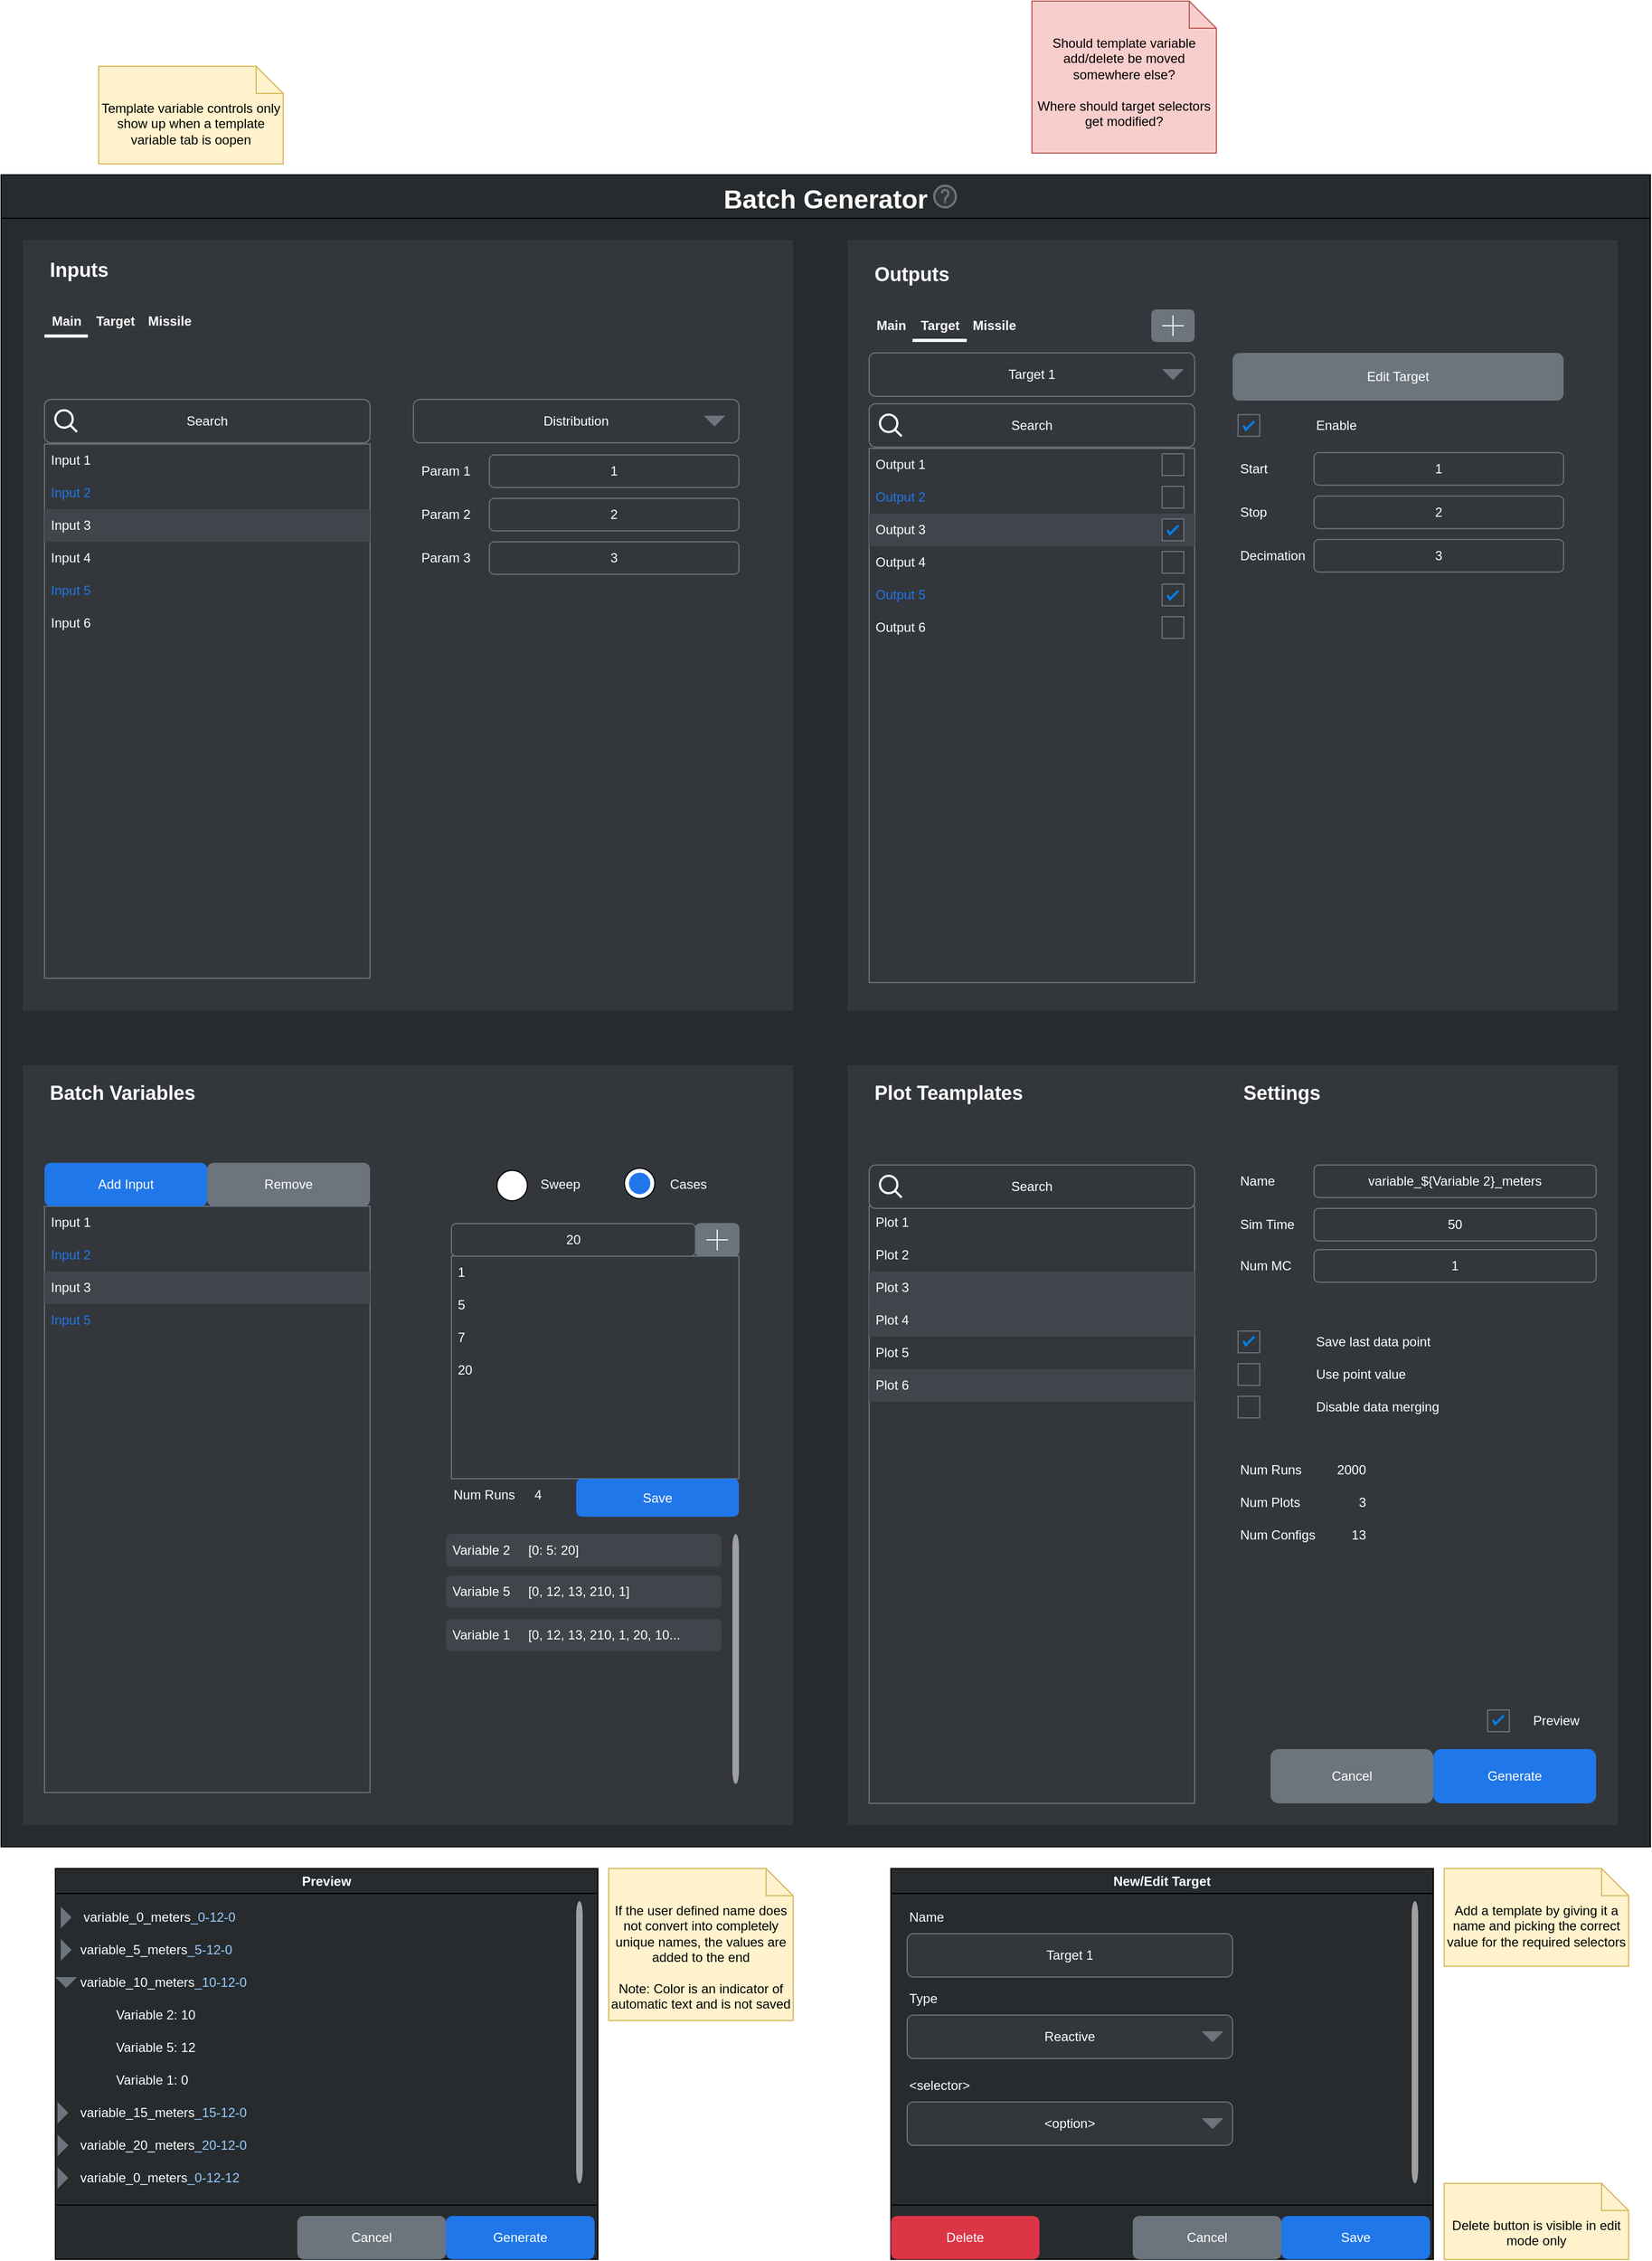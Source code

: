 <mxfile version="23.1.5" type="device" pages="2">
  <diagram name="Dark" id="lye6Jjw_iSvx5hqJg524">
    <mxGraphModel dx="-960" dy="1407" grid="1" gridSize="10" guides="1" tooltips="1" connect="1" arrows="1" fold="1" page="1" pageScale="1" pageWidth="850" pageHeight="1100" math="0" shadow="0">
      <root>
        <mxCell id="0" />
        <mxCell id="1" parent="0" />
        <mxCell id="jyjrXBeGag7pcf7ObZyp-207" value="Batch Generator" style="swimlane;fontSize=24;startSize=40;swimlaneFillColor=#272b2e;fillColor=#272b2e;fontColor=#FFFFFF;" parent="1" vertex="1">
          <mxGeometry x="3490" y="240" width="1520" height="1540" as="geometry">
            <mxRectangle x="3530" y="240" width="230" height="40" as="alternateBounds" />
          </mxGeometry>
        </mxCell>
        <mxCell id="jyjrXBeGag7pcf7ObZyp-208" value="" style="swimlane;startSize=0;rounded=1;fillStyle=auto;shadow=0;swimlaneFillColor=#33373b;strokeColor=none;fillColor=none;swimlaneLine=1;glass=0;" parent="jyjrXBeGag7pcf7ObZyp-207" vertex="1">
          <mxGeometry x="20" y="60" width="710" height="710" as="geometry">
            <mxRectangle x="1730" y="190" width="50" height="40" as="alternateBounds" />
          </mxGeometry>
        </mxCell>
        <mxCell id="jyjrXBeGag7pcf7ObZyp-209" value="Search" style="rounded=1;whiteSpace=wrap;html=1;fillColor=#33373b;fontColor=#FFFFFF;strokeColor=#6c757d;" parent="jyjrXBeGag7pcf7ObZyp-208" vertex="1">
          <mxGeometry x="20" y="146.89" width="300" height="40" as="geometry" />
        </mxCell>
        <mxCell id="jyjrXBeGag7pcf7ObZyp-210" value="" style="rounded=0;whiteSpace=wrap;html=1;fillColor=#33373b;strokeColor=#6c757d;" parent="jyjrXBeGag7pcf7ObZyp-208" vertex="1">
          <mxGeometry x="20" y="188" width="300" height="492" as="geometry" />
        </mxCell>
        <mxCell id="jyjrXBeGag7pcf7ObZyp-211" value="1" style="rounded=1;whiteSpace=wrap;html=1;fillColor=#33373b;strokeColor=#6C757D;fontColor=#FFFFFF;" parent="jyjrXBeGag7pcf7ObZyp-208" vertex="1">
          <mxGeometry x="430" y="198" width="230" height="30" as="geometry" />
        </mxCell>
        <mxCell id="jyjrXBeGag7pcf7ObZyp-214" value="Param 1" style="text;html=1;align=center;verticalAlign=middle;whiteSpace=wrap;rounded=0;fontColor=#FFFFFF;" parent="jyjrXBeGag7pcf7ObZyp-208" vertex="1">
          <mxGeometry x="360" y="198" width="60" height="30" as="geometry" />
        </mxCell>
        <mxCell id="jyjrXBeGag7pcf7ObZyp-215" value="Param 2" style="text;html=1;align=center;verticalAlign=middle;whiteSpace=wrap;rounded=0;fontColor=#FFFFFF;" parent="jyjrXBeGag7pcf7ObZyp-208" vertex="1">
          <mxGeometry x="360" y="238" width="60" height="30" as="geometry" />
        </mxCell>
        <mxCell id="jyjrXBeGag7pcf7ObZyp-216" value="Param 3" style="text;html=1;align=center;verticalAlign=middle;whiteSpace=wrap;rounded=0;fontColor=#FFFFFF;" parent="jyjrXBeGag7pcf7ObZyp-208" vertex="1">
          <mxGeometry x="360" y="278" width="60" height="30" as="geometry" />
        </mxCell>
        <mxCell id="jyjrXBeGag7pcf7ObZyp-217" value="Input 1" style="text;strokeColor=none;fillColor=none;align=left;verticalAlign=middle;spacingLeft=4;spacingRight=4;overflow=hidden;points=[[0,0.5],[1,0.5]];portConstraint=eastwest;rotatable=0;whiteSpace=wrap;html=1;fontColor=#FFFFFF;" parent="jyjrXBeGag7pcf7ObZyp-208" vertex="1">
          <mxGeometry x="20" y="188" width="300" height="30" as="geometry" />
        </mxCell>
        <mxCell id="jyjrXBeGag7pcf7ObZyp-218" value="Input 2" style="text;align=left;verticalAlign=middle;spacingLeft=4;spacingRight=4;overflow=hidden;points=[[0,0.5],[1,0.5]];portConstraint=eastwest;rotatable=0;whiteSpace=wrap;html=1;fillColor=none;fillStyle=solid;fontColor=#2077e9;" parent="jyjrXBeGag7pcf7ObZyp-208" vertex="1">
          <mxGeometry x="20" y="218" width="300" height="30" as="geometry" />
        </mxCell>
        <mxCell id="jyjrXBeGag7pcf7ObZyp-219" value="Input 3" style="text;strokeColor=none;fillColor=#40454b;align=left;verticalAlign=middle;spacingLeft=4;spacingRight=4;overflow=hidden;points=[[0,0.5],[1,0.5]];portConstraint=eastwest;rotatable=0;whiteSpace=wrap;html=1;fontColor=#FFFFFF;" parent="jyjrXBeGag7pcf7ObZyp-208" vertex="1">
          <mxGeometry x="20" y="248" width="300" height="30" as="geometry" />
        </mxCell>
        <mxCell id="jyjrXBeGag7pcf7ObZyp-220" value="Input 6" style="text;strokeColor=none;fillColor=none;align=left;verticalAlign=middle;spacingLeft=4;spacingRight=4;overflow=hidden;points=[[0,0.5],[1,0.5]];portConstraint=eastwest;rotatable=0;whiteSpace=wrap;html=1;fontColor=#FFFFFF;" parent="jyjrXBeGag7pcf7ObZyp-208" vertex="1">
          <mxGeometry x="20" y="338" width="300" height="30" as="geometry" />
        </mxCell>
        <mxCell id="jyjrXBeGag7pcf7ObZyp-221" value="Input 4" style="text;strokeColor=none;fillColor=none;align=left;verticalAlign=middle;spacingLeft=4;spacingRight=4;overflow=hidden;points=[[0,0.5],[1,0.5]];portConstraint=eastwest;rotatable=0;whiteSpace=wrap;html=1;fontColor=#FFFFFF;" parent="jyjrXBeGag7pcf7ObZyp-208" vertex="1">
          <mxGeometry x="20" y="278" width="300" height="30" as="geometry" />
        </mxCell>
        <mxCell id="jyjrXBeGag7pcf7ObZyp-222" value="Input 5" style="text;strokeColor=none;fillColor=none;align=left;verticalAlign=middle;spacingLeft=4;spacingRight=4;overflow=hidden;points=[[0,0.5],[1,0.5]];portConstraint=eastwest;rotatable=0;whiteSpace=wrap;html=1;fontColor=#2077e9;" parent="jyjrXBeGag7pcf7ObZyp-208" vertex="1">
          <mxGeometry x="20" y="308" width="300" height="30" as="geometry" />
        </mxCell>
        <mxCell id="jyjrXBeGag7pcf7ObZyp-223" value="" style="html=1;verticalLabelPosition=bottom;align=center;labelBackgroundColor=#ffffff;verticalAlign=top;strokeWidth=2;strokeColor=#FFFFFF;shadow=0;dashed=0;shape=mxgraph.ios7.icons.looking_glass;fillColor=#33373b;" parent="jyjrXBeGag7pcf7ObZyp-208" vertex="1">
          <mxGeometry x="30" y="156.89" width="20" height="20" as="geometry" />
        </mxCell>
        <mxCell id="jyjrXBeGag7pcf7ObZyp-224" value="Distribution" style="rounded=1;whiteSpace=wrap;html=1;strokeColor=#6c757d;fillColor=#33373b;fontColor=#FFFFFF;" parent="jyjrXBeGag7pcf7ObZyp-208" vertex="1">
          <mxGeometry x="360" y="146.89" width="300" height="40" as="geometry" />
        </mxCell>
        <mxCell id="jyjrXBeGag7pcf7ObZyp-225" value="" style="triangle;whiteSpace=wrap;html=1;direction=south;fillColor=#6c757d;strokeColor=none;" parent="jyjrXBeGag7pcf7ObZyp-208" vertex="1">
          <mxGeometry x="627.5" y="161.89" width="20" height="10" as="geometry" />
        </mxCell>
        <mxCell id="jyjrXBeGag7pcf7ObZyp-226" value="" style="strokeWidth=1;html=1;shadow=0;dashed=0;shape=mxgraph.android.rrect;rSize=0;fillColor=none;strokeColor=none;" parent="jyjrXBeGag7pcf7ObZyp-208" vertex="1">
          <mxGeometry x="20" y="60" width="140" height="30" as="geometry" />
        </mxCell>
        <mxCell id="jyjrXBeGag7pcf7ObZyp-227" value="Target" style="strokeWidth=1;html=1;shadow=0;dashed=0;shape=mxgraph.android.anchor;fontStyle=1;fontColor=#FFFFFF;" parent="jyjrXBeGag7pcf7ObZyp-226" vertex="1">
          <mxGeometry x="40" width="50" height="30" as="geometry" />
        </mxCell>
        <mxCell id="jyjrXBeGag7pcf7ObZyp-228" value="Missile" style="strokeWidth=1;html=1;shadow=0;dashed=0;shape=mxgraph.android.anchor;fontStyle=1;fontColor=#FFFFFF;" parent="jyjrXBeGag7pcf7ObZyp-226" vertex="1">
          <mxGeometry x="90" width="50" height="30" as="geometry" />
        </mxCell>
        <mxCell id="jyjrXBeGag7pcf7ObZyp-229" value="Main" style="strokeWidth=1;html=1;shadow=0;dashed=0;shape=mxgraph.android.rrect;rSize=0;fontStyle=1;fillColor=none;strokeColor=none;fontColor=#FFFFFF;" parent="jyjrXBeGag7pcf7ObZyp-226" vertex="1">
          <mxGeometry width="40" height="30" as="geometry" />
        </mxCell>
        <mxCell id="jyjrXBeGag7pcf7ObZyp-230" value="" style="strokeWidth=1;html=1;shadow=0;dashed=0;shape=mxgraph.android.rrect;rSize=0;fillColor=#FFFFFF;strokeColor=none;" parent="jyjrXBeGag7pcf7ObZyp-229" vertex="1">
          <mxGeometry y="27" width="40" height="3" as="geometry" />
        </mxCell>
        <mxCell id="jyjrXBeGag7pcf7ObZyp-231" value="&lt;h1 style=&quot;font-size: 18px;&quot;&gt;Inputs&lt;/h1&gt;" style="text;html=1;spacing=5;spacingTop=-20;whiteSpace=wrap;overflow=hidden;rounded=0;fontSize=18;align=left;verticalAlign=middle;fontColor=#FFFFFF;" parent="jyjrXBeGag7pcf7ObZyp-208" vertex="1">
          <mxGeometry x="20" y="20" width="63" height="22" as="geometry" />
        </mxCell>
        <mxCell id="jyjrXBeGag7pcf7ObZyp-330" value="3" style="rounded=1;whiteSpace=wrap;html=1;fillColor=#33373b;strokeColor=#6c757d;fontColor=#FFFFFF;" parent="jyjrXBeGag7pcf7ObZyp-208" vertex="1">
          <mxGeometry x="430" y="278" width="230" height="30" as="geometry" />
        </mxCell>
        <mxCell id="jyjrXBeGag7pcf7ObZyp-329" value="2" style="rounded=1;whiteSpace=wrap;html=1;fillColor=#33373b;strokeColor=#6c757d;fontColor=#FFFFFF;" parent="jyjrXBeGag7pcf7ObZyp-208" vertex="1">
          <mxGeometry x="430" y="238" width="230" height="30" as="geometry" />
        </mxCell>
        <mxCell id="jyjrXBeGag7pcf7ObZyp-232" value="" style="swimlane;startSize=0;swimlaneFillColor=#33373b;strokeColor=none;fillColor=none;" parent="jyjrXBeGag7pcf7ObZyp-207" vertex="1">
          <mxGeometry x="780" y="60" width="710" height="710" as="geometry">
            <mxRectangle x="2490" y="190" width="50" height="40" as="alternateBounds" />
          </mxGeometry>
        </mxCell>
        <mxCell id="jyjrXBeGag7pcf7ObZyp-331" value="" style="rounded=0;whiteSpace=wrap;html=1;fillColor=#33373b;strokeColor=#6c757d;" parent="jyjrXBeGag7pcf7ObZyp-232" vertex="1">
          <mxGeometry x="20" y="192" width="300" height="492" as="geometry" />
        </mxCell>
        <mxCell id="jyjrXBeGag7pcf7ObZyp-235" value="1" style="rounded=1;whiteSpace=wrap;html=1;fontColor=#FFFFFF;fillColor=#33373b;strokeColor=#6c757d;" parent="jyjrXBeGag7pcf7ObZyp-232" vertex="1">
          <mxGeometry x="430" y="195.89" width="230" height="30" as="geometry" />
        </mxCell>
        <mxCell id="jyjrXBeGag7pcf7ObZyp-236" value="2" style="rounded=1;whiteSpace=wrap;html=1;fontColor=#FFFFFF;fillColor=#33373b;strokeColor=#6c757d;" parent="jyjrXBeGag7pcf7ObZyp-232" vertex="1">
          <mxGeometry x="430" y="235.89" width="230" height="30" as="geometry" />
        </mxCell>
        <mxCell id="jyjrXBeGag7pcf7ObZyp-237" value="3" style="rounded=1;whiteSpace=wrap;html=1;glass=0;fontColor=#FFFFFF;fillColor=#33373b;strokeColor=#6c757d;" parent="jyjrXBeGag7pcf7ObZyp-232" vertex="1">
          <mxGeometry x="430" y="275.89" width="230" height="30" as="geometry" />
        </mxCell>
        <mxCell id="jyjrXBeGag7pcf7ObZyp-238" value="Start" style="text;html=1;align=left;verticalAlign=middle;whiteSpace=wrap;rounded=0;fontColor=#FFFFFF;" parent="jyjrXBeGag7pcf7ObZyp-232" vertex="1">
          <mxGeometry x="360" y="195.89" width="60" height="30" as="geometry" />
        </mxCell>
        <mxCell id="jyjrXBeGag7pcf7ObZyp-239" value="Stop" style="text;html=1;align=left;verticalAlign=middle;whiteSpace=wrap;rounded=0;fontColor=#FFFFFF;" parent="jyjrXBeGag7pcf7ObZyp-232" vertex="1">
          <mxGeometry x="360" y="235.89" width="60" height="30" as="geometry" />
        </mxCell>
        <mxCell id="jyjrXBeGag7pcf7ObZyp-240" value="Decimation" style="text;html=1;align=left;verticalAlign=middle;whiteSpace=wrap;rounded=0;fontColor=#FFFFFF;" parent="jyjrXBeGag7pcf7ObZyp-232" vertex="1">
          <mxGeometry x="360" y="275.89" width="60" height="30" as="geometry" />
        </mxCell>
        <mxCell id="jyjrXBeGag7pcf7ObZyp-241" value="Output 1" style="text;strokeColor=none;fillColor=none;align=left;verticalAlign=middle;spacingLeft=4;spacingRight=4;overflow=hidden;points=[[0,0.5],[1,0.5]];portConstraint=eastwest;rotatable=0;whiteSpace=wrap;html=1;fontColor=#FFFFFF;" parent="jyjrXBeGag7pcf7ObZyp-232" vertex="1">
          <mxGeometry x="20" y="192" width="300" height="30" as="geometry" />
        </mxCell>
        <mxCell id="jyjrXBeGag7pcf7ObZyp-242" value="Output 2" style="text;align=left;verticalAlign=middle;spacingLeft=4;spacingRight=4;overflow=hidden;points=[[0,0.5],[1,0.5]];portConstraint=eastwest;rotatable=0;whiteSpace=wrap;html=1;fillColor=none;fillStyle=solid;fontColor=#2077e9;" parent="jyjrXBeGag7pcf7ObZyp-232" vertex="1">
          <mxGeometry x="20" y="222" width="300" height="30" as="geometry" />
        </mxCell>
        <mxCell id="jyjrXBeGag7pcf7ObZyp-243" value="Output 3" style="text;strokeColor=none;fillColor=#40454b;align=left;verticalAlign=middle;spacingLeft=4;spacingRight=4;overflow=hidden;points=[[0,0.5],[1,0.5]];portConstraint=eastwest;rotatable=0;whiteSpace=wrap;html=1;fontColor=#FFFFFF;" parent="jyjrXBeGag7pcf7ObZyp-232" vertex="1">
          <mxGeometry x="20" y="252" width="300" height="30" as="geometry" />
        </mxCell>
        <mxCell id="jyjrXBeGag7pcf7ObZyp-244" value="Output 6" style="text;strokeColor=none;fillColor=none;align=left;verticalAlign=middle;spacingLeft=4;spacingRight=4;overflow=hidden;points=[[0,0.5],[1,0.5]];portConstraint=eastwest;rotatable=0;whiteSpace=wrap;html=1;fontColor=#FFFFFF;" parent="jyjrXBeGag7pcf7ObZyp-232" vertex="1">
          <mxGeometry x="20" y="342" width="300" height="30" as="geometry" />
        </mxCell>
        <mxCell id="jyjrXBeGag7pcf7ObZyp-245" value="Output 4" style="text;strokeColor=none;fillColor=none;align=left;verticalAlign=middle;spacingLeft=4;spacingRight=4;overflow=hidden;points=[[0,0.5],[1,0.5]];portConstraint=eastwest;rotatable=0;whiteSpace=wrap;html=1;fontColor=#FFFFFF;" parent="jyjrXBeGag7pcf7ObZyp-232" vertex="1">
          <mxGeometry x="20" y="282" width="300" height="30" as="geometry" />
        </mxCell>
        <mxCell id="jyjrXBeGag7pcf7ObZyp-246" value="Output 5" style="text;strokeColor=none;fillColor=none;align=left;verticalAlign=middle;spacingLeft=4;spacingRight=4;overflow=hidden;points=[[0,0.5],[1,0.5]];portConstraint=eastwest;rotatable=0;whiteSpace=wrap;html=1;fontColor=#2077e9;" parent="jyjrXBeGag7pcf7ObZyp-232" vertex="1">
          <mxGeometry x="20" y="312" width="300" height="30" as="geometry" />
        </mxCell>
        <mxCell id="jyjrXBeGag7pcf7ObZyp-248" value="" style="whiteSpace=wrap;html=1;aspect=fixed;fillColor=#33373b;strokeColor=#6c757d;" parent="jyjrXBeGag7pcf7ObZyp-232" vertex="1">
          <mxGeometry x="360" y="160.89" width="20" height="20" as="geometry" />
        </mxCell>
        <mxCell id="jyjrXBeGag7pcf7ObZyp-249" value="" style="html=1;verticalLabelPosition=bottom;labelBackgroundColor=#ffffff;verticalAlign=top;shadow=0;dashed=0;strokeWidth=2;shape=mxgraph.ios7.misc.check;strokeColor=#0080f0;" parent="jyjrXBeGag7pcf7ObZyp-232" vertex="1">
          <mxGeometry x="365" y="166.89" width="10" height="8" as="geometry" />
        </mxCell>
        <mxCell id="jyjrXBeGag7pcf7ObZyp-250" value="Enable" style="text;html=1;align=left;verticalAlign=middle;whiteSpace=wrap;rounded=0;fontColor=#FFFFFF;" parent="jyjrXBeGag7pcf7ObZyp-232" vertex="1">
          <mxGeometry x="430" y="155.89" width="60" height="30" as="geometry" />
        </mxCell>
        <mxCell id="jyjrXBeGag7pcf7ObZyp-251" value="" style="whiteSpace=wrap;html=1;aspect=fixed;fillColor=#33373b;strokeColor=#6c757d;" parent="jyjrXBeGag7pcf7ObZyp-232" vertex="1">
          <mxGeometry x="290" y="257" width="20" height="20" as="geometry" />
        </mxCell>
        <mxCell id="jyjrXBeGag7pcf7ObZyp-252" value="" style="html=1;verticalLabelPosition=bottom;labelBackgroundColor=#ffffff;verticalAlign=top;shadow=0;dashed=0;strokeWidth=2;shape=mxgraph.ios7.misc.check;strokeColor=#0080f0;" parent="jyjrXBeGag7pcf7ObZyp-232" vertex="1">
          <mxGeometry x="295" y="263" width="10" height="8" as="geometry" />
        </mxCell>
        <mxCell id="jyjrXBeGag7pcf7ObZyp-253" value="" style="whiteSpace=wrap;html=1;aspect=fixed;fillColor=#33373b;strokeColor=#6c757d;" parent="jyjrXBeGag7pcf7ObZyp-232" vertex="1">
          <mxGeometry x="290" y="347" width="20" height="20" as="geometry" />
        </mxCell>
        <mxCell id="jyjrXBeGag7pcf7ObZyp-254" value="" style="whiteSpace=wrap;html=1;aspect=fixed;fillColor=#33373b;strokeColor=#6c757d;" parent="jyjrXBeGag7pcf7ObZyp-232" vertex="1">
          <mxGeometry x="290" y="287" width="20" height="20" as="geometry" />
        </mxCell>
        <mxCell id="jyjrXBeGag7pcf7ObZyp-255" value="" style="whiteSpace=wrap;html=1;aspect=fixed;fillColor=#33373b;strokeColor=#6c757d;" parent="jyjrXBeGag7pcf7ObZyp-232" vertex="1">
          <mxGeometry x="290" y="197" width="20" height="20" as="geometry" />
        </mxCell>
        <mxCell id="jyjrXBeGag7pcf7ObZyp-256" value="" style="whiteSpace=wrap;html=1;aspect=fixed;fillColor=#33373b;strokeColor=#6c757d;" parent="jyjrXBeGag7pcf7ObZyp-232" vertex="1">
          <mxGeometry x="290" y="227" width="20" height="20" as="geometry" />
        </mxCell>
        <mxCell id="jyjrXBeGag7pcf7ObZyp-257" value="" style="whiteSpace=wrap;html=1;aspect=fixed;fillColor=#33373b;strokeColor=#6c757d;" parent="jyjrXBeGag7pcf7ObZyp-232" vertex="1">
          <mxGeometry x="290" y="317" width="20" height="20" as="geometry" />
        </mxCell>
        <mxCell id="jyjrXBeGag7pcf7ObZyp-258" value="" style="html=1;verticalLabelPosition=bottom;labelBackgroundColor=#ffffff;verticalAlign=top;shadow=0;dashed=0;strokeWidth=2;shape=mxgraph.ios7.misc.check;strokeColor=#0080f0;" parent="jyjrXBeGag7pcf7ObZyp-232" vertex="1">
          <mxGeometry x="295" y="323" width="10" height="8" as="geometry" />
        </mxCell>
        <mxCell id="jyjrXBeGag7pcf7ObZyp-259" value="" style="strokeWidth=1;html=1;shadow=0;dashed=0;shape=mxgraph.android.rrect;rSize=0;fillColor=none;strokeColor=none;fontColor=#FFFFFF;" parent="jyjrXBeGag7pcf7ObZyp-232" vertex="1">
          <mxGeometry x="20" y="64" width="140" height="30" as="geometry" />
        </mxCell>
        <mxCell id="jyjrXBeGag7pcf7ObZyp-260" value="Main" style="strokeWidth=1;html=1;shadow=0;dashed=0;shape=mxgraph.android.anchor;fontStyle=1;fontColor=#FFFFFF;" parent="jyjrXBeGag7pcf7ObZyp-259" vertex="1">
          <mxGeometry width="40" height="30" as="geometry" />
        </mxCell>
        <mxCell id="jyjrXBeGag7pcf7ObZyp-261" value="Missile" style="strokeWidth=1;html=1;shadow=0;dashed=0;shape=mxgraph.android.anchor;fontStyle=1;fontColor=#FFFFFF;" parent="jyjrXBeGag7pcf7ObZyp-259" vertex="1">
          <mxGeometry x="90" width="50" height="30" as="geometry" />
        </mxCell>
        <mxCell id="jyjrXBeGag7pcf7ObZyp-262" value="Target" style="strokeWidth=1;html=1;shadow=0;dashed=0;shape=mxgraph.android.rrect;rSize=0;fontStyle=1;fillColor=none;strokeColor=none;fontColor=#FFFFFF;" parent="jyjrXBeGag7pcf7ObZyp-259" vertex="1">
          <mxGeometry x="40" width="50" height="30" as="geometry" />
        </mxCell>
        <mxCell id="jyjrXBeGag7pcf7ObZyp-263" value="" style="strokeWidth=1;html=1;shadow=0;dashed=0;shape=mxgraph.android.rrect;rSize=0;fillColor=#FFFFFF;strokeColor=none;" parent="jyjrXBeGag7pcf7ObZyp-262" vertex="1">
          <mxGeometry y="27" width="50" height="3" as="geometry" />
        </mxCell>
        <mxCell id="jyjrXBeGag7pcf7ObZyp-264" value="&lt;h1 style=&quot;font-size: 18px;&quot;&gt;Outputs&lt;/h1&gt;" style="text;html=1;spacing=5;spacingTop=-20;whiteSpace=wrap;overflow=hidden;rounded=0;fontSize=18;align=left;verticalAlign=middle;fontColor=#FFFFFF;" parent="jyjrXBeGag7pcf7ObZyp-232" vertex="1">
          <mxGeometry x="20" y="24" width="81.5" height="22" as="geometry" />
        </mxCell>
        <mxCell id="jyjrXBeGag7pcf7ObZyp-265" value="Target 1" style="rounded=1;whiteSpace=wrap;html=1;fillColor=#33373b;fontColor=#FFFFFF;strokeColor=#6c757d;" parent="jyjrXBeGag7pcf7ObZyp-232" vertex="1">
          <mxGeometry x="20" y="104" width="300" height="40" as="geometry" />
        </mxCell>
        <mxCell id="jyjrXBeGag7pcf7ObZyp-266" value="" style="triangle;whiteSpace=wrap;html=1;direction=south;strokeColor=none;fillColor=#6c757d;" parent="jyjrXBeGag7pcf7ObZyp-232" vertex="1">
          <mxGeometry x="290" y="119" width="20" height="10" as="geometry" />
        </mxCell>
        <mxCell id="jyjrXBeGag7pcf7ObZyp-332" value="Search" style="rounded=1;whiteSpace=wrap;html=1;fillColor=#33373b;fontColor=#FFFFFF;strokeColor=#6c757d;" parent="jyjrXBeGag7pcf7ObZyp-232" vertex="1">
          <mxGeometry x="20" y="150.89" width="300" height="40" as="geometry" />
        </mxCell>
        <mxCell id="jyjrXBeGag7pcf7ObZyp-333" value="" style="html=1;verticalLabelPosition=bottom;align=center;labelBackgroundColor=#ffffff;verticalAlign=top;strokeWidth=2;strokeColor=#FFFFFF;shadow=0;dashed=0;shape=mxgraph.ios7.icons.looking_glass;fillColor=#33373b;" parent="jyjrXBeGag7pcf7ObZyp-232" vertex="1">
          <mxGeometry x="30" y="160.89" width="20" height="20" as="geometry" />
        </mxCell>
        <mxCell id="MDyyncUTXeVSHQKwg1dZ-207" value="" style="rounded=1;whiteSpace=wrap;html=1;fillColor=#6c757d;strokeColor=none;" vertex="1" parent="jyjrXBeGag7pcf7ObZyp-232">
          <mxGeometry x="280" y="64" width="40" height="30" as="geometry" />
        </mxCell>
        <mxCell id="MDyyncUTXeVSHQKwg1dZ-208" value="" style="shape=cross;whiteSpace=wrap;html=1;fillColor=#6c757d;strokeColor=#FFFFFF;size=0;" vertex="1" parent="jyjrXBeGag7pcf7ObZyp-232">
          <mxGeometry x="290" y="69.5" width="20" height="19" as="geometry" />
        </mxCell>
        <mxCell id="MDyyncUTXeVSHQKwg1dZ-217" value="Edit Target" style="rounded=1;whiteSpace=wrap;html=1;fontColor=#FFFFFF;fillColor=#6c757d;strokeColor=none;" vertex="1" parent="jyjrXBeGag7pcf7ObZyp-232">
          <mxGeometry x="355" y="104" width="305" height="44" as="geometry" />
        </mxCell>
        <mxCell id="jyjrXBeGag7pcf7ObZyp-269" value="" style="swimlane;startSize=0;strokeColor=none;swimlaneFillColor=#33373b;fillColor=none;" parent="jyjrXBeGag7pcf7ObZyp-207" vertex="1">
          <mxGeometry x="780" y="820" width="710" height="700" as="geometry" />
        </mxCell>
        <mxCell id="jyjrXBeGag7pcf7ObZyp-270" value="Num MC" style="text;html=1;align=left;verticalAlign=middle;whiteSpace=wrap;rounded=0;fontColor=#FFFFFF;" parent="jyjrXBeGag7pcf7ObZyp-269" vertex="1">
          <mxGeometry x="360" y="170" width="60" height="30" as="geometry" />
        </mxCell>
        <mxCell id="jyjrXBeGag7pcf7ObZyp-271" value="Num Runs" style="text;html=1;align=left;verticalAlign=middle;whiteSpace=wrap;rounded=0;fontColor=#FFFFFF;" parent="jyjrXBeGag7pcf7ObZyp-269" vertex="1">
          <mxGeometry x="360" y="358" width="75" height="30" as="geometry" />
        </mxCell>
        <mxCell id="jyjrXBeGag7pcf7ObZyp-272" value="2000" style="text;html=1;align=right;verticalAlign=middle;whiteSpace=wrap;rounded=0;fontColor=#FFFFFF;" parent="jyjrXBeGag7pcf7ObZyp-269" vertex="1">
          <mxGeometry x="430" y="358" width="50" height="30" as="geometry" />
        </mxCell>
        <mxCell id="jyjrXBeGag7pcf7ObZyp-275" value="Save last data point" style="text;html=1;align=left;verticalAlign=middle;whiteSpace=wrap;rounded=0;fontColor=#FFFFFF;" parent="jyjrXBeGag7pcf7ObZyp-269" vertex="1">
          <mxGeometry x="430" y="240" width="120" height="30" as="geometry" />
        </mxCell>
        <mxCell id="jyjrXBeGag7pcf7ObZyp-276" value="" style="whiteSpace=wrap;html=1;aspect=fixed;fillColor=#33373b;strokeColor=#6c757d;fontColor=#FFFFFF;" parent="jyjrXBeGag7pcf7ObZyp-269" vertex="1">
          <mxGeometry x="360" y="275" width="20" height="20" as="geometry" />
        </mxCell>
        <mxCell id="jyjrXBeGag7pcf7ObZyp-277" value="Use point value" style="text;html=1;align=left;verticalAlign=middle;whiteSpace=wrap;rounded=0;fontColor=#FFFFFF;" parent="jyjrXBeGag7pcf7ObZyp-269" vertex="1">
          <mxGeometry x="430" y="270" width="85" height="30" as="geometry" />
        </mxCell>
        <mxCell id="jyjrXBeGag7pcf7ObZyp-278" value="Generate" style="rounded=1;whiteSpace=wrap;html=1;fillColor=#2077e9;strokeColor=none;fontColor=#FFFFFF;" parent="jyjrXBeGag7pcf7ObZyp-269" vertex="1">
          <mxGeometry x="540" y="630" width="150" height="50" as="geometry" />
        </mxCell>
        <mxCell id="jyjrXBeGag7pcf7ObZyp-279" value="Cancel" style="rounded=1;whiteSpace=wrap;html=1;fontColor=#FFFFFF;fillColor=#6c757d;strokeColor=none;" parent="jyjrXBeGag7pcf7ObZyp-269" vertex="1">
          <mxGeometry x="390" y="630" width="150" height="50" as="geometry" />
        </mxCell>
        <mxCell id="jyjrXBeGag7pcf7ObZyp-280" value="1" style="rounded=1;whiteSpace=wrap;html=1;fillColor=#33373b;strokeColor=#6c757d;fontColor=#FFFFFF;" parent="jyjrXBeGag7pcf7ObZyp-269" vertex="1">
          <mxGeometry x="430" y="170" width="260" height="30" as="geometry" />
        </mxCell>
        <mxCell id="jyjrXBeGag7pcf7ObZyp-281" value="Num Plots" style="text;html=1;align=left;verticalAlign=middle;whiteSpace=wrap;rounded=0;fontColor=#FFFFFF;" parent="jyjrXBeGag7pcf7ObZyp-269" vertex="1">
          <mxGeometry x="360" y="388" width="75" height="30" as="geometry" />
        </mxCell>
        <mxCell id="jyjrXBeGag7pcf7ObZyp-282" value="3" style="text;html=1;align=right;verticalAlign=middle;whiteSpace=wrap;rounded=0;fontColor=#FFFFFF;" parent="jyjrXBeGag7pcf7ObZyp-269" vertex="1">
          <mxGeometry x="430" y="388" width="50" height="30" as="geometry" />
        </mxCell>
        <mxCell id="jyjrXBeGag7pcf7ObZyp-284" value="" style="rounded=0;whiteSpace=wrap;html=1;fillColor=#33373b;strokeColor=#6c757d;fontColor=#FFFFFF;" parent="jyjrXBeGag7pcf7ObZyp-269" vertex="1">
          <mxGeometry x="20" y="130" width="300" height="550" as="geometry" />
        </mxCell>
        <mxCell id="jyjrXBeGag7pcf7ObZyp-285" value="Plot 1" style="text;strokeColor=none;fillColor=none;align=left;verticalAlign=middle;spacingLeft=4;spacingRight=4;overflow=hidden;points=[[0,0.5],[1,0.5]];portConstraint=eastwest;rotatable=0;whiteSpace=wrap;html=1;fontColor=#FFFFFF;" parent="jyjrXBeGag7pcf7ObZyp-269" vertex="1">
          <mxGeometry x="20" y="130" width="300" height="30" as="geometry" />
        </mxCell>
        <mxCell id="jyjrXBeGag7pcf7ObZyp-286" value="Plot 2" style="text;align=left;verticalAlign=middle;spacingLeft=4;spacingRight=4;overflow=hidden;points=[[0,0.5],[1,0.5]];portConstraint=eastwest;rotatable=0;whiteSpace=wrap;html=1;fillStyle=solid;fontColor=#FFFFFF;" parent="jyjrXBeGag7pcf7ObZyp-269" vertex="1">
          <mxGeometry x="20" y="160" width="300" height="30" as="geometry" />
        </mxCell>
        <mxCell id="jyjrXBeGag7pcf7ObZyp-287" value="Plot 3" style="text;strokeColor=none;fillColor=#40454b;align=left;verticalAlign=middle;spacingLeft=4;spacingRight=4;overflow=hidden;points=[[0,0.5],[1,0.5]];portConstraint=eastwest;rotatable=0;whiteSpace=wrap;html=1;fontColor=#FFFFFF;" parent="jyjrXBeGag7pcf7ObZyp-269" vertex="1">
          <mxGeometry x="20" y="190" width="300" height="30" as="geometry" />
        </mxCell>
        <mxCell id="jyjrXBeGag7pcf7ObZyp-288" value="Plot 6" style="text;strokeColor=none;fillColor=#40454b;align=left;verticalAlign=middle;spacingLeft=4;spacingRight=4;overflow=hidden;points=[[0,0.5],[1,0.5]];portConstraint=eastwest;rotatable=0;whiteSpace=wrap;html=1;fontColor=#FFFFFF;" parent="jyjrXBeGag7pcf7ObZyp-269" vertex="1">
          <mxGeometry x="20" y="280.0" width="300" height="30" as="geometry" />
        </mxCell>
        <mxCell id="jyjrXBeGag7pcf7ObZyp-289" value="Plot 4" style="text;strokeColor=none;fillColor=#40454b;align=left;verticalAlign=middle;spacingLeft=4;spacingRight=4;overflow=hidden;points=[[0,0.5],[1,0.5]];portConstraint=eastwest;rotatable=0;whiteSpace=wrap;html=1;fontColor=#FFFFFF;" parent="jyjrXBeGag7pcf7ObZyp-269" vertex="1">
          <mxGeometry x="20" y="220.0" width="300" height="30" as="geometry" />
        </mxCell>
        <mxCell id="jyjrXBeGag7pcf7ObZyp-290" value="Plot 5" style="text;align=left;verticalAlign=middle;spacingLeft=4;spacingRight=4;overflow=hidden;points=[[0,0.5],[1,0.5]];portConstraint=eastwest;rotatable=0;whiteSpace=wrap;html=1;fontColor=#FFFFFF;" parent="jyjrXBeGag7pcf7ObZyp-269" vertex="1">
          <mxGeometry x="20" y="250.0" width="300" height="30" as="geometry" />
        </mxCell>
        <mxCell id="jyjrXBeGag7pcf7ObZyp-292" value="Num Configs" style="text;html=1;align=left;verticalAlign=middle;whiteSpace=wrap;rounded=0;fontColor=#FFFFFF;" parent="jyjrXBeGag7pcf7ObZyp-269" vertex="1">
          <mxGeometry x="360" y="418" width="75" height="30" as="geometry" />
        </mxCell>
        <mxCell id="jyjrXBeGag7pcf7ObZyp-293" value="13" style="text;html=1;align=right;verticalAlign=middle;whiteSpace=wrap;rounded=0;fontColor=#FFFFFF;" parent="jyjrXBeGag7pcf7ObZyp-269" vertex="1">
          <mxGeometry x="430" y="418" width="50" height="30" as="geometry" />
        </mxCell>
        <mxCell id="jyjrXBeGag7pcf7ObZyp-294" value="variable_${Variable 2}_meters" style="rounded=1;whiteSpace=wrap;html=1;fillColor=#33373b;strokeColor=#6c757d;fontColor=#FFFFFF;" parent="jyjrXBeGag7pcf7ObZyp-269" vertex="1">
          <mxGeometry x="430" y="92" width="260" height="30" as="geometry" />
        </mxCell>
        <mxCell id="jyjrXBeGag7pcf7ObZyp-295" value="Name" style="text;html=1;align=left;verticalAlign=middle;whiteSpace=wrap;rounded=0;fontColor=#FFFFFF;" parent="jyjrXBeGag7pcf7ObZyp-269" vertex="1">
          <mxGeometry x="360" y="92" width="60" height="30" as="geometry" />
        </mxCell>
        <mxCell id="jyjrXBeGag7pcf7ObZyp-296" value="&lt;h1 style=&quot;font-size: 18px;&quot;&gt;Plot Teamplates&lt;/h1&gt;" style="text;html=1;spacing=5;spacingTop=-20;whiteSpace=wrap;overflow=hidden;rounded=0;fontSize=18;align=left;verticalAlign=middle;fontColor=#FFFFFF;" parent="jyjrXBeGag7pcf7ObZyp-269" vertex="1">
          <mxGeometry x="20" y="18" width="150" height="22" as="geometry" />
        </mxCell>
        <mxCell id="jyjrXBeGag7pcf7ObZyp-297" value="&lt;h1 style=&quot;font-size: 18px;&quot;&gt;Settings&lt;/h1&gt;" style="text;html=1;spacing=5;spacingTop=-20;whiteSpace=wrap;overflow=hidden;rounded=0;fontSize=18;align=left;verticalAlign=middle;fontColor=#FFFFFF;" parent="jyjrXBeGag7pcf7ObZyp-269" vertex="1">
          <mxGeometry x="360" y="18" width="150" height="22" as="geometry" />
        </mxCell>
        <mxCell id="jyjrXBeGag7pcf7ObZyp-336" value="Search" style="rounded=1;whiteSpace=wrap;html=1;fillColor=#33373b;fontColor=#FFFFFF;strokeColor=#6c757d;" parent="jyjrXBeGag7pcf7ObZyp-269" vertex="1">
          <mxGeometry x="20" y="92" width="300" height="40" as="geometry" />
        </mxCell>
        <mxCell id="jyjrXBeGag7pcf7ObZyp-337" value="" style="html=1;verticalLabelPosition=bottom;align=center;labelBackgroundColor=#ffffff;verticalAlign=top;strokeWidth=2;strokeColor=#FFFFFF;shadow=0;dashed=0;shape=mxgraph.ios7.icons.looking_glass;fillColor=#33373b;" parent="jyjrXBeGag7pcf7ObZyp-269" vertex="1">
          <mxGeometry x="30" y="102" width="20" height="20" as="geometry" />
        </mxCell>
        <mxCell id="jyjrXBeGag7pcf7ObZyp-338" value="" style="whiteSpace=wrap;html=1;aspect=fixed;fillColor=#33373b;strokeColor=#6c757d;" parent="jyjrXBeGag7pcf7ObZyp-269" vertex="1">
          <mxGeometry x="360" y="245" width="20" height="20" as="geometry" />
        </mxCell>
        <mxCell id="jyjrXBeGag7pcf7ObZyp-339" value="" style="html=1;verticalLabelPosition=bottom;labelBackgroundColor=#ffffff;verticalAlign=top;shadow=0;dashed=0;strokeWidth=2;shape=mxgraph.ios7.misc.check;strokeColor=#0080f0;" parent="jyjrXBeGag7pcf7ObZyp-269" vertex="1">
          <mxGeometry x="365" y="250" width="10" height="8" as="geometry" />
        </mxCell>
        <mxCell id="KKf5-rGVfc8oX6IRpnsa-1" value="" style="whiteSpace=wrap;html=1;aspect=fixed;fillColor=#33373b;strokeColor=#6c757d;fontColor=#FFFFFF;" parent="jyjrXBeGag7pcf7ObZyp-269" vertex="1">
          <mxGeometry x="360" y="305" width="20" height="20" as="geometry" />
        </mxCell>
        <mxCell id="KKf5-rGVfc8oX6IRpnsa-2" value="Disable data merging" style="text;html=1;align=left;verticalAlign=middle;whiteSpace=wrap;rounded=0;fontColor=#FFFFFF;" parent="jyjrXBeGag7pcf7ObZyp-269" vertex="1">
          <mxGeometry x="430" y="300" width="120" height="30" as="geometry" />
        </mxCell>
        <mxCell id="2" value="50" style="rounded=1;whiteSpace=wrap;html=1;fillColor=#33373b;strokeColor=#6c757d;fontColor=#FFFFFF;" parent="jyjrXBeGag7pcf7ObZyp-269" vertex="1">
          <mxGeometry x="430" y="132" width="260" height="30" as="geometry" />
        </mxCell>
        <mxCell id="3" value="Sim Time" style="text;html=1;align=left;verticalAlign=middle;whiteSpace=wrap;rounded=0;fontColor=#FFFFFF;" parent="jyjrXBeGag7pcf7ObZyp-269" vertex="1">
          <mxGeometry x="360" y="132" width="90" height="30" as="geometry" />
        </mxCell>
        <mxCell id="4" value="Preview" style="text;html=1;align=left;verticalAlign=middle;whiteSpace=wrap;rounded=0;fontColor=#FFFFFF;" parent="jyjrXBeGag7pcf7ObZyp-269" vertex="1">
          <mxGeometry x="630" y="589" width="50" height="30" as="geometry" />
        </mxCell>
        <mxCell id="5" value="" style="whiteSpace=wrap;html=1;aspect=fixed;fillColor=#33373b;strokeColor=#6c757d;" parent="jyjrXBeGag7pcf7ObZyp-269" vertex="1">
          <mxGeometry x="590" y="594" width="20" height="20" as="geometry" />
        </mxCell>
        <mxCell id="6" value="" style="html=1;verticalLabelPosition=bottom;labelBackgroundColor=#ffffff;verticalAlign=top;shadow=0;dashed=0;strokeWidth=2;shape=mxgraph.ios7.misc.check;strokeColor=#0080f0;" parent="jyjrXBeGag7pcf7ObZyp-269" vertex="1">
          <mxGeometry x="595" y="599" width="10" height="8" as="geometry" />
        </mxCell>
        <mxCell id="jyjrXBeGag7pcf7ObZyp-298" value="" style="swimlane;startSize=0;fillColor=none;swimlaneFillColor=#33373b;strokeColor=none;" parent="jyjrXBeGag7pcf7ObZyp-207" vertex="1">
          <mxGeometry x="20" y="820" width="710" height="700" as="geometry" />
        </mxCell>
        <mxCell id="jyjrXBeGag7pcf7ObZyp-299" value="" style="rounded=0;whiteSpace=wrap;html=1;fillColor=#33373b;strokeColor=#6c757d;" parent="jyjrXBeGag7pcf7ObZyp-298" vertex="1">
          <mxGeometry x="20" y="130" width="300" height="540" as="geometry" />
        </mxCell>
        <mxCell id="jyjrXBeGag7pcf7ObZyp-300" value="20" style="rounded=1;whiteSpace=wrap;html=1;fontColor=#FFFFFF;fillColor=#33373b;strokeColor=#6c757d;" parent="jyjrXBeGag7pcf7ObZyp-298" vertex="1">
          <mxGeometry x="395" y="146" width="225" height="30" as="geometry" />
        </mxCell>
        <mxCell id="jyjrXBeGag7pcf7ObZyp-301" value="Input 1" style="text;strokeColor=none;fillColor=none;align=left;verticalAlign=middle;spacingLeft=4;spacingRight=4;overflow=hidden;points=[[0,0.5],[1,0.5]];portConstraint=eastwest;rotatable=0;whiteSpace=wrap;html=1;fontColor=#FFFFFF;" parent="jyjrXBeGag7pcf7ObZyp-298" vertex="1">
          <mxGeometry x="20" y="130" width="300" height="30" as="geometry" />
        </mxCell>
        <mxCell id="jyjrXBeGag7pcf7ObZyp-302" value="Input 2" style="text;align=left;verticalAlign=middle;spacingLeft=4;spacingRight=4;overflow=hidden;points=[[0,0.5],[1,0.5]];portConstraint=eastwest;rotatable=0;whiteSpace=wrap;html=1;fillColor=none;fillStyle=solid;fontColor=#2077e9;" parent="jyjrXBeGag7pcf7ObZyp-298" vertex="1">
          <mxGeometry x="20" y="160" width="300" height="30" as="geometry" />
        </mxCell>
        <mxCell id="jyjrXBeGag7pcf7ObZyp-303" value="Input 3" style="text;strokeColor=none;fillColor=#40454b;align=left;verticalAlign=middle;spacingLeft=4;spacingRight=4;overflow=hidden;points=[[0,0.5],[1,0.5]];portConstraint=eastwest;rotatable=0;whiteSpace=wrap;html=1;fontColor=#FFFFFF;" parent="jyjrXBeGag7pcf7ObZyp-298" vertex="1">
          <mxGeometry x="20" y="190" width="300" height="30" as="geometry" />
        </mxCell>
        <mxCell id="jyjrXBeGag7pcf7ObZyp-306" value="Input 5" style="text;strokeColor=none;fillColor=none;align=left;verticalAlign=middle;spacingLeft=4;spacingRight=4;overflow=hidden;points=[[0,0.5],[1,0.5]];portConstraint=eastwest;rotatable=0;whiteSpace=wrap;html=1;fontColor=#2077e9;" parent="jyjrXBeGag7pcf7ObZyp-298" vertex="1">
          <mxGeometry x="20" y="220" width="300" height="30" as="geometry" />
        </mxCell>
        <mxCell id="jyjrXBeGag7pcf7ObZyp-307" value="Add Input" style="rounded=1;whiteSpace=wrap;html=1;fontColor=#FFFFFF;fillColor=#2077e9;strokeColor=none;" parent="jyjrXBeGag7pcf7ObZyp-298" vertex="1">
          <mxGeometry x="20" y="90" width="150" height="40" as="geometry" />
        </mxCell>
        <mxCell id="jyjrXBeGag7pcf7ObZyp-308" value="Remove" style="rounded=1;whiteSpace=wrap;html=1;fontColor=#FFFFFF;fillColor=#6c757d;strokeColor=none;" parent="jyjrXBeGag7pcf7ObZyp-298" vertex="1">
          <mxGeometry x="170" y="90" width="150" height="40" as="geometry" />
        </mxCell>
        <mxCell id="jyjrXBeGag7pcf7ObZyp-309" value="" style="ellipse;whiteSpace=wrap;html=1;aspect=fixed;" parent="jyjrXBeGag7pcf7ObZyp-298" vertex="1">
          <mxGeometry x="554.5" y="95" width="28" height="28" as="geometry" />
        </mxCell>
        <mxCell id="jyjrXBeGag7pcf7ObZyp-310" value="" style="ellipse;whiteSpace=wrap;html=1;aspect=fixed;fillColor=#2077e9;strokeColor=none;" parent="jyjrXBeGag7pcf7ObZyp-298" vertex="1">
          <mxGeometry x="558.63" y="99.12" width="19.75" height="19.75" as="geometry" />
        </mxCell>
        <mxCell id="jyjrXBeGag7pcf7ObZyp-311" value="" style="ellipse;whiteSpace=wrap;html=1;aspect=fixed;" parent="jyjrXBeGag7pcf7ObZyp-298" vertex="1">
          <mxGeometry x="437" y="97.01" width="28" height="28" as="geometry" />
        </mxCell>
        <mxCell id="jyjrXBeGag7pcf7ObZyp-312" value="Cases" style="text;html=1;align=center;verticalAlign=middle;resizable=0;points=[];autosize=1;strokeColor=none;fillColor=none;fontColor=#FFFFFF;" parent="jyjrXBeGag7pcf7ObZyp-298" vertex="1">
          <mxGeometry x="582.5" y="95" width="60" height="30" as="geometry" />
        </mxCell>
        <mxCell id="jyjrXBeGag7pcf7ObZyp-313" value="Sweep" style="text;html=1;align=center;verticalAlign=middle;resizable=0;points=[];autosize=1;strokeColor=none;fillColor=none;fontColor=#FFFFFF;" parent="jyjrXBeGag7pcf7ObZyp-298" vertex="1">
          <mxGeometry x="465" y="95" width="60" height="30" as="geometry" />
        </mxCell>
        <mxCell id="jyjrXBeGag7pcf7ObZyp-314" value="" style="rounded=0;whiteSpace=wrap;html=1;fillColor=#33373b;strokeColor=#6c757d;" parent="jyjrXBeGag7pcf7ObZyp-298" vertex="1">
          <mxGeometry x="395" y="176" width="265" height="205" as="geometry" />
        </mxCell>
        <mxCell id="jyjrXBeGag7pcf7ObZyp-315" value="" style="rounded=1;whiteSpace=wrap;html=1;fillColor=#6c757d;strokeColor=#6c757d;" parent="jyjrXBeGag7pcf7ObZyp-298" vertex="1">
          <mxGeometry x="620" y="146" width="40" height="30" as="geometry" />
        </mxCell>
        <mxCell id="jyjrXBeGag7pcf7ObZyp-316" value="" style="shape=cross;whiteSpace=wrap;html=1;fillColor=#6c757d;strokeColor=#FFFFFF;size=0;" parent="jyjrXBeGag7pcf7ObZyp-298" vertex="1">
          <mxGeometry x="630" y="151.5" width="20" height="19" as="geometry" />
        </mxCell>
        <mxCell id="jyjrXBeGag7pcf7ObZyp-317" value="1" style="text;strokeColor=none;fillColor=none;align=left;verticalAlign=middle;spacingLeft=4;spacingRight=4;overflow=hidden;points=[[0,0.5],[1,0.5]];portConstraint=eastwest;rotatable=0;whiteSpace=wrap;html=1;fontColor=#FFFFFF;" parent="jyjrXBeGag7pcf7ObZyp-298" vertex="1">
          <mxGeometry x="395" y="176" width="265" height="30" as="geometry" />
        </mxCell>
        <mxCell id="jyjrXBeGag7pcf7ObZyp-318" value="5" style="text;strokeColor=none;fillColor=none;align=left;verticalAlign=middle;spacingLeft=4;spacingRight=4;overflow=hidden;points=[[0,0.5],[1,0.5]];portConstraint=eastwest;rotatable=0;whiteSpace=wrap;html=1;fontColor=#FFFFFF;" parent="jyjrXBeGag7pcf7ObZyp-298" vertex="1">
          <mxGeometry x="395" y="206" width="265" height="30" as="geometry" />
        </mxCell>
        <mxCell id="jyjrXBeGag7pcf7ObZyp-319" value="7" style="text;strokeColor=none;fillColor=none;align=left;verticalAlign=middle;spacingLeft=4;spacingRight=4;overflow=hidden;points=[[0,0.5],[1,0.5]];portConstraint=eastwest;rotatable=0;whiteSpace=wrap;html=1;fontColor=#FFFFFF;" parent="jyjrXBeGag7pcf7ObZyp-298" vertex="1">
          <mxGeometry x="395" y="236" width="265" height="30" as="geometry" />
        </mxCell>
        <mxCell id="jyjrXBeGag7pcf7ObZyp-320" value="20" style="text;strokeColor=none;fillColor=none;align=left;verticalAlign=middle;spacingLeft=4;spacingRight=4;overflow=hidden;points=[[0,0.5],[1,0.5]];portConstraint=eastwest;rotatable=0;whiteSpace=wrap;html=1;fontColor=#FFFFFF;" parent="jyjrXBeGag7pcf7ObZyp-298" vertex="1">
          <mxGeometry x="395" y="266" width="265" height="30" as="geometry" />
        </mxCell>
        <mxCell id="jyjrXBeGag7pcf7ObZyp-321" value="Variable 5&amp;nbsp; &amp;nbsp; &amp;nbsp;[0, 12, 13, 210, 1]" style="text;align=left;verticalAlign=middle;spacingLeft=4;spacingRight=4;overflow=hidden;points=[[0,0.5],[1,0.5]];portConstraint=eastwest;rotatable=0;whiteSpace=wrap;html=1;shadow=0;fillColor=#40454b;strokeColor=none;fontColor=#FFFFFF;rounded=1;" parent="jyjrXBeGag7pcf7ObZyp-298" vertex="1">
          <mxGeometry x="390" y="470" width="254" height="30" as="geometry" />
        </mxCell>
        <mxCell id="jyjrXBeGag7pcf7ObZyp-322" value="Variable 2&amp;nbsp; &amp;nbsp; &amp;nbsp;[0: 5: 20]" style="text;align=left;verticalAlign=middle;spacingLeft=4;spacingRight=4;overflow=hidden;points=[[0,0.5],[1,0.5]];portConstraint=eastwest;rotatable=0;whiteSpace=wrap;html=1;fillStyle=solid;perimeterSpacing=0;fillColor=#40454b;strokeColor=none;fontColor=#FFFFFF;rounded=1;" parent="jyjrXBeGag7pcf7ObZyp-298" vertex="1">
          <mxGeometry x="390" y="432" width="254" height="30" as="geometry" />
        </mxCell>
        <mxCell id="jyjrXBeGag7pcf7ObZyp-323" value="Variable 1&amp;nbsp; &amp;nbsp; &amp;nbsp;[0, 12, 13, 210, 1, 20, 10..." style="text;align=left;verticalAlign=middle;spacingLeft=4;spacingRight=4;overflow=hidden;points=[[0,0.5],[1,0.5]];portConstraint=eastwest;rotatable=0;whiteSpace=wrap;html=1;shadow=0;fillColor=#40454b;strokeColor=none;fontColor=#FFFFFF;rounded=1;" parent="jyjrXBeGag7pcf7ObZyp-298" vertex="1">
          <mxGeometry x="390" y="510" width="254" height="30" as="geometry" />
        </mxCell>
        <mxCell id="jyjrXBeGag7pcf7ObZyp-324" value="Save" style="rounded=1;whiteSpace=wrap;html=1;fillColor=#2077e9;strokeColor=none;fontColor=#FFFFFF;" parent="jyjrXBeGag7pcf7ObZyp-298" vertex="1">
          <mxGeometry x="510" y="381" width="150" height="35" as="geometry" />
        </mxCell>
        <mxCell id="jyjrXBeGag7pcf7ObZyp-325" value="Num Runs" style="text;html=1;align=left;verticalAlign=middle;whiteSpace=wrap;rounded=0;fontColor=#FFFFFF;" parent="jyjrXBeGag7pcf7ObZyp-298" vertex="1">
          <mxGeometry x="395" y="381" width="75" height="30" as="geometry" />
        </mxCell>
        <mxCell id="jyjrXBeGag7pcf7ObZyp-326" value="4" style="text;html=1;align=center;verticalAlign=middle;whiteSpace=wrap;rounded=0;fontColor=#FFFFFF;" parent="jyjrXBeGag7pcf7ObZyp-298" vertex="1">
          <mxGeometry x="465" y="381" width="20" height="30" as="geometry" />
        </mxCell>
        <mxCell id="jyjrXBeGag7pcf7ObZyp-327" value="&lt;h1 style=&quot;font-size: 18px;&quot;&gt;Batch Variables&lt;/h1&gt;" style="text;html=1;spacing=5;spacingTop=-20;whiteSpace=wrap;overflow=hidden;rounded=0;fontSize=18;align=left;verticalAlign=middle;fontColor=#FFFFFF;" parent="jyjrXBeGag7pcf7ObZyp-298" vertex="1">
          <mxGeometry x="20" y="18" width="160" height="22" as="geometry" />
        </mxCell>
        <mxCell id="MDyyncUTXeVSHQKwg1dZ-223" value="" style="html=1;verticalLabelPosition=bottom;labelBackgroundColor=#ffffff;verticalAlign=top;shadow=0;dashed=0;strokeWidth=2;shape=mxgraph.ios7.misc.scroll_(vertical);fillColor=#a0a0a0;" vertex="1" parent="jyjrXBeGag7pcf7ObZyp-298">
          <mxGeometry x="654" y="432" width="6" height="230" as="geometry" />
        </mxCell>
        <mxCell id="jyjrXBeGag7pcf7ObZyp-328" value="" style="html=1;verticalLabelPosition=bottom;align=center;labelBackgroundColor=#ffffff;verticalAlign=top;strokeWidth=2;strokeColor=#6c757d;shadow=0;dashed=0;shape=mxgraph.ios7.icons.help;fillColor=#33373b;" parent="jyjrXBeGag7pcf7ObZyp-207" vertex="1">
          <mxGeometry x="860" y="10" width="20" height="20" as="geometry" />
        </mxCell>
        <mxCell id="MDyyncUTXeVSHQKwg1dZ-6" value="Preview" style="swimlane;whiteSpace=wrap;html=1;fontColor=#FFFFFF;fillColor=#272b2e;swimlaneFillColor=#272b2e;" vertex="1" parent="1">
          <mxGeometry x="3540" y="1800" width="500" height="360" as="geometry">
            <mxRectangle x="3630" y="1810" width="90" height="30" as="alternateBounds" />
          </mxGeometry>
        </mxCell>
        <mxCell id="MDyyncUTXeVSHQKwg1dZ-136" value="variable_0_meters&lt;font color=&quot;#99ccff&quot;&gt;_0-12-0&lt;/font&gt;" style="text;strokeColor=none;fillColor=none;align=left;verticalAlign=middle;spacingLeft=4;spacingRight=4;overflow=hidden;points=[[0,0.5],[1,0.5]];portConstraint=eastwest;rotatable=0;whiteSpace=wrap;html=1;fontColor=#FFFFFF;" vertex="1" parent="MDyyncUTXeVSHQKwg1dZ-6">
          <mxGeometry x="20" y="30" width="480" height="30" as="geometry" />
        </mxCell>
        <mxCell id="MDyyncUTXeVSHQKwg1dZ-138" value="" style="triangle;whiteSpace=wrap;html=1;direction=south;fillColor=#6c757d;strokeColor=none;rotation=-90;" vertex="1" parent="MDyyncUTXeVSHQKwg1dZ-6">
          <mxGeometry y="40" width="20" height="10" as="geometry" />
        </mxCell>
        <mxCell id="MDyyncUTXeVSHQKwg1dZ-139" value="variable_5_meters&lt;font color=&quot;#99ccff&quot;&gt;_5-12-0&lt;/font&gt;" style="text;strokeColor=none;fillColor=none;align=left;verticalAlign=middle;spacingLeft=4;spacingRight=4;overflow=hidden;points=[[0,0.5],[1,0.5]];portConstraint=eastwest;rotatable=0;whiteSpace=wrap;html=1;fontColor=#FFFFFF;" vertex="1" parent="MDyyncUTXeVSHQKwg1dZ-6">
          <mxGeometry x="17" y="60" width="480" height="30" as="geometry" />
        </mxCell>
        <mxCell id="MDyyncUTXeVSHQKwg1dZ-140" value="" style="triangle;whiteSpace=wrap;html=1;direction=south;fillColor=#6c757d;strokeColor=none;rotation=-90;" vertex="1" parent="MDyyncUTXeVSHQKwg1dZ-6">
          <mxGeometry y="70" width="20" height="10" as="geometry" />
        </mxCell>
        <mxCell id="MDyyncUTXeVSHQKwg1dZ-141" value="variable_10_meters&lt;font color=&quot;#99ccff&quot;&gt;_10-12-0&lt;/font&gt;" style="text;strokeColor=none;fillColor=none;align=left;verticalAlign=middle;spacingLeft=4;spacingRight=4;overflow=hidden;points=[[0,0.5],[1,0.5]];portConstraint=eastwest;rotatable=0;whiteSpace=wrap;html=1;fontColor=#FFFFFF;" vertex="1" parent="MDyyncUTXeVSHQKwg1dZ-6">
          <mxGeometry x="17" y="90" width="480" height="30" as="geometry" />
        </mxCell>
        <mxCell id="MDyyncUTXeVSHQKwg1dZ-142" value="" style="triangle;whiteSpace=wrap;html=1;direction=south;fillColor=#6c757d;strokeColor=none;rotation=0;" vertex="1" parent="MDyyncUTXeVSHQKwg1dZ-6">
          <mxGeometry y="100" width="20" height="10" as="geometry" />
        </mxCell>
        <mxCell id="MDyyncUTXeVSHQKwg1dZ-143" value="Variable 2: 10" style="text;strokeColor=none;fillColor=none;align=left;verticalAlign=middle;spacingLeft=4;spacingRight=4;overflow=hidden;points=[[0,0.5],[1,0.5]];portConstraint=eastwest;rotatable=0;whiteSpace=wrap;html=1;fontColor=#FFFFFF;" vertex="1" parent="MDyyncUTXeVSHQKwg1dZ-6">
          <mxGeometry x="50" y="120" width="450" height="30" as="geometry" />
        </mxCell>
        <mxCell id="MDyyncUTXeVSHQKwg1dZ-145" value="Variable 1: 0" style="text;strokeColor=none;fillColor=none;align=left;verticalAlign=middle;spacingLeft=4;spacingRight=4;overflow=hidden;points=[[0,0.5],[1,0.5]];portConstraint=eastwest;rotatable=0;whiteSpace=wrap;html=1;fontColor=#FFFFFF;" vertex="1" parent="MDyyncUTXeVSHQKwg1dZ-6">
          <mxGeometry x="50" y="180" width="450" height="30" as="geometry" />
        </mxCell>
        <mxCell id="MDyyncUTXeVSHQKwg1dZ-144" value="Variable 5: 12" style="text;strokeColor=none;fillColor=none;align=left;verticalAlign=middle;spacingLeft=4;spacingRight=4;overflow=hidden;points=[[0,0.5],[1,0.5]];portConstraint=eastwest;rotatable=0;whiteSpace=wrap;html=1;fontColor=#FFFFFF;" vertex="1" parent="MDyyncUTXeVSHQKwg1dZ-6">
          <mxGeometry x="50" y="150" width="450" height="30" as="geometry" />
        </mxCell>
        <mxCell id="MDyyncUTXeVSHQKwg1dZ-146" value="variable_15_meters&lt;font color=&quot;#99ccff&quot;&gt;_15-12-0&lt;/font&gt;" style="text;strokeColor=none;fillColor=none;align=left;verticalAlign=middle;spacingLeft=4;spacingRight=4;overflow=hidden;points=[[0,0.5],[1,0.5]];portConstraint=eastwest;rotatable=0;whiteSpace=wrap;html=1;fontColor=#FFFFFF;" vertex="1" parent="MDyyncUTXeVSHQKwg1dZ-6">
          <mxGeometry x="17" y="210" width="480" height="30" as="geometry" />
        </mxCell>
        <mxCell id="MDyyncUTXeVSHQKwg1dZ-147" value="" style="triangle;whiteSpace=wrap;html=1;direction=south;fillColor=#6c757d;strokeColor=none;rotation=-90;" vertex="1" parent="MDyyncUTXeVSHQKwg1dZ-6">
          <mxGeometry x="-3" y="220" width="20" height="10" as="geometry" />
        </mxCell>
        <mxCell id="MDyyncUTXeVSHQKwg1dZ-148" value="variable_20_meters&lt;font color=&quot;#99ccff&quot;&gt;_20-12-0&lt;/font&gt;" style="text;strokeColor=none;fillColor=none;align=left;verticalAlign=middle;spacingLeft=4;spacingRight=4;overflow=hidden;points=[[0,0.5],[1,0.5]];portConstraint=eastwest;rotatable=0;whiteSpace=wrap;html=1;fontColor=#FFFFFF;" vertex="1" parent="MDyyncUTXeVSHQKwg1dZ-6">
          <mxGeometry x="17" y="240" width="480" height="30" as="geometry" />
        </mxCell>
        <mxCell id="MDyyncUTXeVSHQKwg1dZ-149" value="" style="triangle;whiteSpace=wrap;html=1;direction=south;fillColor=#6c757d;strokeColor=none;rotation=-90;" vertex="1" parent="MDyyncUTXeVSHQKwg1dZ-6">
          <mxGeometry x="-3" y="250" width="20" height="10" as="geometry" />
        </mxCell>
        <mxCell id="MDyyncUTXeVSHQKwg1dZ-152" value="variable_0_meters&lt;font color=&quot;#99ccff&quot;&gt;_0-12-12&lt;/font&gt;" style="text;strokeColor=none;fillColor=none;align=left;verticalAlign=middle;spacingLeft=4;spacingRight=4;overflow=hidden;points=[[0,0.5],[1,0.5]];portConstraint=eastwest;rotatable=0;whiteSpace=wrap;html=1;fontColor=#FFFFFF;" vertex="1" parent="MDyyncUTXeVSHQKwg1dZ-6">
          <mxGeometry x="17" y="270" width="480" height="30" as="geometry" />
        </mxCell>
        <mxCell id="MDyyncUTXeVSHQKwg1dZ-153" value="" style="triangle;whiteSpace=wrap;html=1;direction=south;fillColor=#6c757d;strokeColor=none;rotation=-90;" vertex="1" parent="MDyyncUTXeVSHQKwg1dZ-6">
          <mxGeometry x="-3" y="280" width="20" height="10" as="geometry" />
        </mxCell>
        <mxCell id="MDyyncUTXeVSHQKwg1dZ-174" value="Generate" style="rounded=1;whiteSpace=wrap;html=1;fillColor=#2077e9;strokeColor=none;fontColor=#FFFFFF;" vertex="1" parent="MDyyncUTXeVSHQKwg1dZ-6">
          <mxGeometry x="360" y="320" width="137" height="40" as="geometry" />
        </mxCell>
        <mxCell id="MDyyncUTXeVSHQKwg1dZ-175" value="Cancel" style="rounded=1;whiteSpace=wrap;html=1;fontColor=#FFFFFF;fillColor=#6c757d;strokeColor=none;" vertex="1" parent="MDyyncUTXeVSHQKwg1dZ-6">
          <mxGeometry x="223" y="320" width="137" height="40" as="geometry" />
        </mxCell>
        <mxCell id="MDyyncUTXeVSHQKwg1dZ-176" value="" style="endArrow=none;html=1;rounded=0;" edge="1" parent="MDyyncUTXeVSHQKwg1dZ-6">
          <mxGeometry width="50" height="50" relative="1" as="geometry">
            <mxPoint y="310" as="sourcePoint" />
            <mxPoint x="500" y="310" as="targetPoint" />
          </mxGeometry>
        </mxCell>
        <mxCell id="MDyyncUTXeVSHQKwg1dZ-178" value="" style="html=1;verticalLabelPosition=bottom;labelBackgroundColor=#ffffff;verticalAlign=top;shadow=0;dashed=0;strokeWidth=2;shape=mxgraph.ios7.misc.scroll_(vertical);fillColor=#a0a0a0;" vertex="1" parent="MDyyncUTXeVSHQKwg1dZ-6">
          <mxGeometry x="480" y="30" width="6" height="260" as="geometry" />
        </mxCell>
        <mxCell id="MDyyncUTXeVSHQKwg1dZ-173" value="If the user defined name does not convert into completely unique names, the values are added to the end&lt;br&gt;&lt;div&gt;&lt;br&gt;&lt;/div&gt;&lt;div&gt;Note: Color is an indicator of automatic text and is not saved&lt;/div&gt;" style="shape=note2;boundedLbl=1;whiteSpace=wrap;html=1;size=25;verticalAlign=top;align=center;fillColor=#fff2cc;strokeColor=#d6b656;" vertex="1" parent="1">
          <mxGeometry x="4050" y="1800" width="170" height="140" as="geometry" />
        </mxCell>
        <mxCell id="MDyyncUTXeVSHQKwg1dZ-180" value="New/Edit Target" style="swimlane;whiteSpace=wrap;html=1;fontColor=#FFFFFF;fillColor=#272b2e;swimlaneFillColor=#272b2e;" vertex="1" parent="1">
          <mxGeometry x="4310" y="1800" width="500" height="360" as="geometry">
            <mxRectangle x="4360" y="1810" width="100" height="30" as="alternateBounds" />
          </mxGeometry>
        </mxCell>
        <mxCell id="MDyyncUTXeVSHQKwg1dZ-196" value="Save" style="rounded=1;whiteSpace=wrap;html=1;fillColor=#2077e9;strokeColor=none;fontColor=#FFFFFF;" vertex="1" parent="MDyyncUTXeVSHQKwg1dZ-180">
          <mxGeometry x="360" y="320" width="137" height="40" as="geometry" />
        </mxCell>
        <mxCell id="MDyyncUTXeVSHQKwg1dZ-197" value="Cancel" style="rounded=1;whiteSpace=wrap;html=1;fontColor=#FFFFFF;fillColor=#6c757d;strokeColor=none;" vertex="1" parent="MDyyncUTXeVSHQKwg1dZ-180">
          <mxGeometry x="223" y="320" width="137" height="40" as="geometry" />
        </mxCell>
        <mxCell id="MDyyncUTXeVSHQKwg1dZ-198" value="" style="endArrow=none;html=1;rounded=0;" edge="1" parent="MDyyncUTXeVSHQKwg1dZ-180">
          <mxGeometry width="50" height="50" relative="1" as="geometry">
            <mxPoint y="310" as="sourcePoint" />
            <mxPoint x="500" y="310" as="targetPoint" />
          </mxGeometry>
        </mxCell>
        <mxCell id="MDyyncUTXeVSHQKwg1dZ-200" value="Type" style="text;html=1;align=left;verticalAlign=middle;whiteSpace=wrap;rounded=0;fontColor=#FFFFFF;" vertex="1" parent="MDyyncUTXeVSHQKwg1dZ-180">
          <mxGeometry x="15" y="105" width="60" height="30" as="geometry" />
        </mxCell>
        <mxCell id="MDyyncUTXeVSHQKwg1dZ-202" value="Reactive" style="rounded=1;whiteSpace=wrap;html=1;fillColor=#33373b;fontColor=#FFFFFF;strokeColor=#6c757d;" vertex="1" parent="MDyyncUTXeVSHQKwg1dZ-180">
          <mxGeometry x="15" y="135" width="300" height="40" as="geometry" />
        </mxCell>
        <mxCell id="MDyyncUTXeVSHQKwg1dZ-203" value="" style="triangle;whiteSpace=wrap;html=1;direction=south;strokeColor=none;fillColor=#6c757d;" vertex="1" parent="MDyyncUTXeVSHQKwg1dZ-180">
          <mxGeometry x="286.5" y="150" width="20" height="10" as="geometry" />
        </mxCell>
        <mxCell id="MDyyncUTXeVSHQKwg1dZ-204" value="&amp;lt;selector&amp;gt;" style="text;html=1;align=left;verticalAlign=middle;whiteSpace=wrap;rounded=0;fontColor=#FFFFFF;" vertex="1" parent="MDyyncUTXeVSHQKwg1dZ-180">
          <mxGeometry x="15" y="185" width="60" height="30" as="geometry" />
        </mxCell>
        <mxCell id="MDyyncUTXeVSHQKwg1dZ-205" value="&amp;lt;option&amp;gt;" style="rounded=1;whiteSpace=wrap;html=1;fillColor=#33373b;fontColor=#FFFFFF;strokeColor=#6c757d;" vertex="1" parent="MDyyncUTXeVSHQKwg1dZ-180">
          <mxGeometry x="15" y="215" width="300" height="40" as="geometry" />
        </mxCell>
        <mxCell id="MDyyncUTXeVSHQKwg1dZ-206" value="" style="triangle;whiteSpace=wrap;html=1;direction=south;strokeColor=none;fillColor=#6c757d;" vertex="1" parent="MDyyncUTXeVSHQKwg1dZ-180">
          <mxGeometry x="286.5" y="230" width="20" height="10" as="geometry" />
        </mxCell>
        <mxCell id="MDyyncUTXeVSHQKwg1dZ-213" value="Name" style="text;html=1;align=left;verticalAlign=middle;whiteSpace=wrap;rounded=0;fontColor=#FFFFFF;" vertex="1" parent="MDyyncUTXeVSHQKwg1dZ-180">
          <mxGeometry x="15" y="30" width="60" height="30" as="geometry" />
        </mxCell>
        <mxCell id="MDyyncUTXeVSHQKwg1dZ-212" value="Target 1" style="rounded=1;whiteSpace=wrap;html=1;fillColor=#33373b;fontColor=#FFFFFF;strokeColor=#6c757d;" vertex="1" parent="MDyyncUTXeVSHQKwg1dZ-180">
          <mxGeometry x="15" y="60" width="300" height="40" as="geometry" />
        </mxCell>
        <mxCell id="MDyyncUTXeVSHQKwg1dZ-216" value="" style="html=1;verticalLabelPosition=bottom;labelBackgroundColor=#ffffff;verticalAlign=top;shadow=0;dashed=0;strokeWidth=2;shape=mxgraph.ios7.misc.scroll_(vertical);fillColor=#a0a0a0;" vertex="1" parent="MDyyncUTXeVSHQKwg1dZ-180">
          <mxGeometry x="480" y="30" width="6" height="260" as="geometry" />
        </mxCell>
        <mxCell id="MDyyncUTXeVSHQKwg1dZ-220" value="Delete" style="rounded=1;whiteSpace=wrap;html=1;fillColor=#dc3545;strokeColor=none;fontColor=#FFFFFF;" vertex="1" parent="MDyyncUTXeVSHQKwg1dZ-180">
          <mxGeometry y="320" width="137" height="40" as="geometry" />
        </mxCell>
        <mxCell id="MDyyncUTXeVSHQKwg1dZ-214" value="Add a template by giving it a name and picking the correct value for the required selectors" style="shape=note2;boundedLbl=1;whiteSpace=wrap;html=1;size=25;verticalAlign=top;align=center;fillColor=#fff2cc;strokeColor=#d6b656;" vertex="1" parent="1">
          <mxGeometry x="4820" y="1800" width="170" height="90" as="geometry" />
        </mxCell>
        <mxCell id="MDyyncUTXeVSHQKwg1dZ-215" value="Should template variable add/delete be moved somewhere else?&lt;br&gt;&lt;br&gt;Where should target selectors get modified?" style="shape=note2;boundedLbl=1;whiteSpace=wrap;html=1;size=25;verticalAlign=top;align=center;fillColor=#f8cecc;strokeColor=#b85450;" vertex="1" parent="1">
          <mxGeometry x="4440" y="80" width="170" height="140" as="geometry" />
        </mxCell>
        <mxCell id="MDyyncUTXeVSHQKwg1dZ-218" value="Template variable controls only show up when a template variable tab is oopen" style="shape=note2;boundedLbl=1;whiteSpace=wrap;html=1;size=25;verticalAlign=top;align=center;fillColor=#fff2cc;strokeColor=#d6b656;" vertex="1" parent="1">
          <mxGeometry x="3580" y="140" width="170" height="90" as="geometry" />
        </mxCell>
        <mxCell id="MDyyncUTXeVSHQKwg1dZ-219" value="Delete button is visible in edit mode only" style="shape=note2;boundedLbl=1;whiteSpace=wrap;html=1;size=25;verticalAlign=top;align=center;fillColor=#fff2cc;strokeColor=#d6b656;" vertex="1" parent="1">
          <mxGeometry x="4820" y="2090" width="170" height="70" as="geometry" />
        </mxCell>
      </root>
    </mxGraphModel>
  </diagram>
  <diagram id="eydR_96oPqCiav8E_pGw" name="Light">
    <mxGraphModel dx="4226" dy="3417" grid="1" gridSize="10" guides="1" tooltips="1" connect="1" arrows="1" fold="1" page="1" pageScale="1" pageWidth="850" pageHeight="1100" math="0" shadow="0">
      <root>
        <mxCell id="0" />
        <mxCell id="1" parent="0" />
        <mxCell id="kWajyOAfAHfTd0w6ghd_-1" value="Batch Generator" style="swimlane;fontSize=24;startSize=30;" vertex="1" parent="1">
          <mxGeometry x="1770" y="470" width="1520" height="1530" as="geometry" />
        </mxCell>
        <mxCell id="kWajyOAfAHfTd0w6ghd_-2" value="" style="swimlane;startSize=0;rounded=1;fillStyle=auto;shadow=0;swimlaneFillColor=#F5F5F5;strokeColor=none;fillColor=none;swimlaneLine=1;" vertex="1" parent="kWajyOAfAHfTd0w6ghd_-1">
          <mxGeometry x="20" y="60" width="710" height="700" as="geometry">
            <mxRectangle x="1730" y="190" width="50" height="40" as="alternateBounds" />
          </mxGeometry>
        </mxCell>
        <mxCell id="kWajyOAfAHfTd0w6ghd_-3" value="Search" style="rounded=1;whiteSpace=wrap;html=1;" vertex="1" parent="kWajyOAfAHfTd0w6ghd_-2">
          <mxGeometry x="20" y="146.89" width="300" height="40" as="geometry" />
        </mxCell>
        <mxCell id="kWajyOAfAHfTd0w6ghd_-4" value="" style="rounded=0;whiteSpace=wrap;html=1;" vertex="1" parent="kWajyOAfAHfTd0w6ghd_-2">
          <mxGeometry x="20" y="188" width="300" height="492" as="geometry" />
        </mxCell>
        <mxCell id="kWajyOAfAHfTd0w6ghd_-5" value="1" style="rounded=1;whiteSpace=wrap;html=1;" vertex="1" parent="kWajyOAfAHfTd0w6ghd_-2">
          <mxGeometry x="430" y="198" width="230" height="30" as="geometry" />
        </mxCell>
        <mxCell id="kWajyOAfAHfTd0w6ghd_-6" value="2" style="rounded=1;whiteSpace=wrap;html=1;" vertex="1" parent="kWajyOAfAHfTd0w6ghd_-2">
          <mxGeometry x="430" y="238" width="230" height="30" as="geometry" />
        </mxCell>
        <mxCell id="kWajyOAfAHfTd0w6ghd_-7" value="3" style="rounded=1;whiteSpace=wrap;html=1;glass=0;" vertex="1" parent="kWajyOAfAHfTd0w6ghd_-2">
          <mxGeometry x="430" y="278" width="230" height="30" as="geometry" />
        </mxCell>
        <mxCell id="kWajyOAfAHfTd0w6ghd_-8" value="Param 1" style="text;html=1;align=center;verticalAlign=middle;whiteSpace=wrap;rounded=0;" vertex="1" parent="kWajyOAfAHfTd0w6ghd_-2">
          <mxGeometry x="360" y="198" width="60" height="30" as="geometry" />
        </mxCell>
        <mxCell id="kWajyOAfAHfTd0w6ghd_-9" value="Param 2" style="text;html=1;align=center;verticalAlign=middle;whiteSpace=wrap;rounded=0;" vertex="1" parent="kWajyOAfAHfTd0w6ghd_-2">
          <mxGeometry x="360" y="238" width="60" height="30" as="geometry" />
        </mxCell>
        <mxCell id="kWajyOAfAHfTd0w6ghd_-10" value="Param 3" style="text;html=1;align=center;verticalAlign=middle;whiteSpace=wrap;rounded=0;" vertex="1" parent="kWajyOAfAHfTd0w6ghd_-2">
          <mxGeometry x="360" y="278" width="60" height="30" as="geometry" />
        </mxCell>
        <mxCell id="kWajyOAfAHfTd0w6ghd_-11" value="Input 1" style="text;strokeColor=none;fillColor=none;align=left;verticalAlign=middle;spacingLeft=4;spacingRight=4;overflow=hidden;points=[[0,0.5],[1,0.5]];portConstraint=eastwest;rotatable=0;whiteSpace=wrap;html=1;" vertex="1" parent="kWajyOAfAHfTd0w6ghd_-2">
          <mxGeometry x="20" y="188" width="300" height="30" as="geometry" />
        </mxCell>
        <mxCell id="kWajyOAfAHfTd0w6ghd_-12" value="Input 2" style="text;align=left;verticalAlign=middle;spacingLeft=4;spacingRight=4;overflow=hidden;points=[[0,0.5],[1,0.5]];portConstraint=eastwest;rotatable=0;whiteSpace=wrap;html=1;fillColor=none;fillStyle=solid;fontColor=#007FFF;" vertex="1" parent="kWajyOAfAHfTd0w6ghd_-2">
          <mxGeometry x="20" y="218" width="300" height="30" as="geometry" />
        </mxCell>
        <mxCell id="kWajyOAfAHfTd0w6ghd_-13" value="Input 3" style="text;strokeColor=#666666;fillColor=#f5f5f5;align=left;verticalAlign=middle;spacingLeft=4;spacingRight=4;overflow=hidden;points=[[0,0.5],[1,0.5]];portConstraint=eastwest;rotatable=0;whiteSpace=wrap;html=1;fontColor=#333333;" vertex="1" parent="kWajyOAfAHfTd0w6ghd_-2">
          <mxGeometry x="20" y="248" width="300" height="30" as="geometry" />
        </mxCell>
        <mxCell id="kWajyOAfAHfTd0w6ghd_-14" value="Input 6" style="text;strokeColor=none;fillColor=none;align=left;verticalAlign=middle;spacingLeft=4;spacingRight=4;overflow=hidden;points=[[0,0.5],[1,0.5]];portConstraint=eastwest;rotatable=0;whiteSpace=wrap;html=1;" vertex="1" parent="kWajyOAfAHfTd0w6ghd_-2">
          <mxGeometry x="20" y="338" width="300" height="30" as="geometry" />
        </mxCell>
        <mxCell id="kWajyOAfAHfTd0w6ghd_-15" value="Input 4" style="text;strokeColor=none;fillColor=none;align=left;verticalAlign=middle;spacingLeft=4;spacingRight=4;overflow=hidden;points=[[0,0.5],[1,0.5]];portConstraint=eastwest;rotatable=0;whiteSpace=wrap;html=1;" vertex="1" parent="kWajyOAfAHfTd0w6ghd_-2">
          <mxGeometry x="20" y="278" width="300" height="30" as="geometry" />
        </mxCell>
        <mxCell id="kWajyOAfAHfTd0w6ghd_-16" value="Input 5" style="text;strokeColor=none;fillColor=none;align=left;verticalAlign=middle;spacingLeft=4;spacingRight=4;overflow=hidden;points=[[0,0.5],[1,0.5]];portConstraint=eastwest;rotatable=0;whiteSpace=wrap;html=1;fontColor=#007FFF;" vertex="1" parent="kWajyOAfAHfTd0w6ghd_-2">
          <mxGeometry x="20" y="308" width="300" height="30" as="geometry" />
        </mxCell>
        <mxCell id="kWajyOAfAHfTd0w6ghd_-17" value="" style="html=1;verticalLabelPosition=bottom;align=center;labelBackgroundColor=#ffffff;verticalAlign=top;strokeWidth=2;strokeColor=default;shadow=0;dashed=0;shape=mxgraph.ios7.icons.looking_glass;" vertex="1" parent="kWajyOAfAHfTd0w6ghd_-2">
          <mxGeometry x="30" y="156.89" width="20" height="20" as="geometry" />
        </mxCell>
        <mxCell id="kWajyOAfAHfTd0w6ghd_-18" value="Distribution" style="rounded=1;whiteSpace=wrap;html=1;" vertex="1" parent="kWajyOAfAHfTd0w6ghd_-2">
          <mxGeometry x="360" y="146.89" width="300" height="40" as="geometry" />
        </mxCell>
        <mxCell id="kWajyOAfAHfTd0w6ghd_-19" value="" style="triangle;whiteSpace=wrap;html=1;direction=south;" vertex="1" parent="kWajyOAfAHfTd0w6ghd_-2">
          <mxGeometry x="627.5" y="161.89" width="20" height="10" as="geometry" />
        </mxCell>
        <mxCell id="kWajyOAfAHfTd0w6ghd_-20" value="" style="strokeWidth=1;html=1;shadow=0;dashed=0;shape=mxgraph.android.rrect;rSize=0;fillColor=none;strokeColor=none;" vertex="1" parent="kWajyOAfAHfTd0w6ghd_-2">
          <mxGeometry x="20" y="60" width="140" height="30" as="geometry" />
        </mxCell>
        <mxCell id="kWajyOAfAHfTd0w6ghd_-21" value="Target" style="strokeWidth=1;html=1;shadow=0;dashed=0;shape=mxgraph.android.anchor;fontStyle=1;fontColor=#666666;" vertex="1" parent="kWajyOAfAHfTd0w6ghd_-20">
          <mxGeometry x="40" width="50" height="30" as="geometry" />
        </mxCell>
        <mxCell id="kWajyOAfAHfTd0w6ghd_-22" value="Missile" style="strokeWidth=1;html=1;shadow=0;dashed=0;shape=mxgraph.android.anchor;fontStyle=1;fontColor=#666666;" vertex="1" parent="kWajyOAfAHfTd0w6ghd_-20">
          <mxGeometry x="90" width="50" height="30" as="geometry" />
        </mxCell>
        <mxCell id="kWajyOAfAHfTd0w6ghd_-23" value="Main" style="strokeWidth=1;html=1;shadow=0;dashed=0;shape=mxgraph.android.rrect;rSize=0;fontStyle=1;fillColor=none;strokeColor=none;fontColor=#666666;" vertex="1" parent="kWajyOAfAHfTd0w6ghd_-20">
          <mxGeometry width="40" height="30" as="geometry" />
        </mxCell>
        <mxCell id="kWajyOAfAHfTd0w6ghd_-24" value="" style="strokeWidth=1;html=1;shadow=0;dashed=0;shape=mxgraph.android.rrect;rSize=0;fillColor=#33b5e5;strokeColor=none;" vertex="1" parent="kWajyOAfAHfTd0w6ghd_-23">
          <mxGeometry y="27" width="40" height="3" as="geometry" />
        </mxCell>
        <mxCell id="kWajyOAfAHfTd0w6ghd_-25" value="&lt;h1 style=&quot;font-size: 18px;&quot;&gt;Inputs&lt;/h1&gt;" style="text;html=1;spacing=5;spacingTop=-20;whiteSpace=wrap;overflow=hidden;rounded=0;fontSize=18;align=left;verticalAlign=middle;" vertex="1" parent="kWajyOAfAHfTd0w6ghd_-2">
          <mxGeometry x="20" y="20" width="63" height="22" as="geometry" />
        </mxCell>
        <mxCell id="kWajyOAfAHfTd0w6ghd_-26" value="" style="swimlane;startSize=0;swimlaneFillColor=#F5F5F5;strokeColor=none;fillColor=none;" vertex="1" parent="kWajyOAfAHfTd0w6ghd_-1">
          <mxGeometry x="780" y="60" width="710" height="700" as="geometry">
            <mxRectangle x="2490" y="190" width="50" height="40" as="alternateBounds" />
          </mxGeometry>
        </mxCell>
        <mxCell id="kWajyOAfAHfTd0w6ghd_-27" value="Search" style="rounded=1;whiteSpace=wrap;html=1;" vertex="1" parent="kWajyOAfAHfTd0w6ghd_-26">
          <mxGeometry x="20" y="150.89" width="300" height="40" as="geometry" />
        </mxCell>
        <mxCell id="kWajyOAfAHfTd0w6ghd_-28" value="" style="rounded=0;whiteSpace=wrap;html=1;" vertex="1" parent="kWajyOAfAHfTd0w6ghd_-26">
          <mxGeometry x="20" y="192" width="300" height="488" as="geometry" />
        </mxCell>
        <mxCell id="kWajyOAfAHfTd0w6ghd_-29" value="1" style="rounded=1;whiteSpace=wrap;html=1;" vertex="1" parent="kWajyOAfAHfTd0w6ghd_-26">
          <mxGeometry x="430" y="195.89" width="230" height="30" as="geometry" />
        </mxCell>
        <mxCell id="kWajyOAfAHfTd0w6ghd_-30" value="2" style="rounded=1;whiteSpace=wrap;html=1;" vertex="1" parent="kWajyOAfAHfTd0w6ghd_-26">
          <mxGeometry x="430" y="235.89" width="230" height="30" as="geometry" />
        </mxCell>
        <mxCell id="kWajyOAfAHfTd0w6ghd_-31" value="3" style="rounded=1;whiteSpace=wrap;html=1;glass=0;" vertex="1" parent="kWajyOAfAHfTd0w6ghd_-26">
          <mxGeometry x="430" y="275.89" width="230" height="30" as="geometry" />
        </mxCell>
        <mxCell id="kWajyOAfAHfTd0w6ghd_-32" value="Start" style="text;html=1;align=left;verticalAlign=middle;whiteSpace=wrap;rounded=0;" vertex="1" parent="kWajyOAfAHfTd0w6ghd_-26">
          <mxGeometry x="360" y="195.89" width="60" height="30" as="geometry" />
        </mxCell>
        <mxCell id="kWajyOAfAHfTd0w6ghd_-33" value="Stop" style="text;html=1;align=left;verticalAlign=middle;whiteSpace=wrap;rounded=0;" vertex="1" parent="kWajyOAfAHfTd0w6ghd_-26">
          <mxGeometry x="360" y="235.89" width="60" height="30" as="geometry" />
        </mxCell>
        <mxCell id="kWajyOAfAHfTd0w6ghd_-34" value="Decimation" style="text;html=1;align=left;verticalAlign=middle;whiteSpace=wrap;rounded=0;" vertex="1" parent="kWajyOAfAHfTd0w6ghd_-26">
          <mxGeometry x="360" y="275.89" width="60" height="30" as="geometry" />
        </mxCell>
        <mxCell id="kWajyOAfAHfTd0w6ghd_-35" value="Output 1" style="text;strokeColor=none;fillColor=none;align=left;verticalAlign=middle;spacingLeft=4;spacingRight=4;overflow=hidden;points=[[0,0.5],[1,0.5]];portConstraint=eastwest;rotatable=0;whiteSpace=wrap;html=1;" vertex="1" parent="kWajyOAfAHfTd0w6ghd_-26">
          <mxGeometry x="20" y="192" width="300" height="30" as="geometry" />
        </mxCell>
        <mxCell id="kWajyOAfAHfTd0w6ghd_-36" value="Output 2" style="text;align=left;verticalAlign=middle;spacingLeft=4;spacingRight=4;overflow=hidden;points=[[0,0.5],[1,0.5]];portConstraint=eastwest;rotatable=0;whiteSpace=wrap;html=1;fillColor=none;fillStyle=solid;fontColor=#007FFF;" vertex="1" parent="kWajyOAfAHfTd0w6ghd_-26">
          <mxGeometry x="20" y="222" width="300" height="30" as="geometry" />
        </mxCell>
        <mxCell id="kWajyOAfAHfTd0w6ghd_-37" value="Output 3" style="text;strokeColor=#666666;fillColor=#f5f5f5;align=left;verticalAlign=middle;spacingLeft=4;spacingRight=4;overflow=hidden;points=[[0,0.5],[1,0.5]];portConstraint=eastwest;rotatable=0;whiteSpace=wrap;html=1;fontColor=#333333;" vertex="1" parent="kWajyOAfAHfTd0w6ghd_-26">
          <mxGeometry x="20" y="252" width="300" height="30" as="geometry" />
        </mxCell>
        <mxCell id="kWajyOAfAHfTd0w6ghd_-38" value="Output 6" style="text;strokeColor=none;fillColor=none;align=left;verticalAlign=middle;spacingLeft=4;spacingRight=4;overflow=hidden;points=[[0,0.5],[1,0.5]];portConstraint=eastwest;rotatable=0;whiteSpace=wrap;html=1;" vertex="1" parent="kWajyOAfAHfTd0w6ghd_-26">
          <mxGeometry x="20" y="342" width="300" height="30" as="geometry" />
        </mxCell>
        <mxCell id="kWajyOAfAHfTd0w6ghd_-39" value="Output 4" style="text;strokeColor=none;fillColor=none;align=left;verticalAlign=middle;spacingLeft=4;spacingRight=4;overflow=hidden;points=[[0,0.5],[1,0.5]];portConstraint=eastwest;rotatable=0;whiteSpace=wrap;html=1;" vertex="1" parent="kWajyOAfAHfTd0w6ghd_-26">
          <mxGeometry x="20" y="282" width="300" height="30" as="geometry" />
        </mxCell>
        <mxCell id="kWajyOAfAHfTd0w6ghd_-40" value="Output 5" style="text;strokeColor=none;fillColor=none;align=left;verticalAlign=middle;spacingLeft=4;spacingRight=4;overflow=hidden;points=[[0,0.5],[1,0.5]];portConstraint=eastwest;rotatable=0;whiteSpace=wrap;html=1;fontColor=#007FFF;" vertex="1" parent="kWajyOAfAHfTd0w6ghd_-26">
          <mxGeometry x="20" y="312" width="300" height="30" as="geometry" />
        </mxCell>
        <mxCell id="kWajyOAfAHfTd0w6ghd_-41" value="" style="html=1;verticalLabelPosition=bottom;align=center;labelBackgroundColor=#ffffff;verticalAlign=top;strokeWidth=2;strokeColor=default;shadow=0;dashed=0;shape=mxgraph.ios7.icons.looking_glass;" vertex="1" parent="kWajyOAfAHfTd0w6ghd_-26">
          <mxGeometry x="30" y="160.89" width="20" height="20" as="geometry" />
        </mxCell>
        <mxCell id="kWajyOAfAHfTd0w6ghd_-42" value="" style="whiteSpace=wrap;html=1;aspect=fixed;" vertex="1" parent="kWajyOAfAHfTd0w6ghd_-26">
          <mxGeometry x="360" y="160.89" width="20" height="20" as="geometry" />
        </mxCell>
        <mxCell id="kWajyOAfAHfTd0w6ghd_-43" value="" style="html=1;verticalLabelPosition=bottom;labelBackgroundColor=#ffffff;verticalAlign=top;shadow=0;dashed=0;strokeWidth=2;shape=mxgraph.ios7.misc.check;strokeColor=#0080f0;" vertex="1" parent="kWajyOAfAHfTd0w6ghd_-26">
          <mxGeometry x="365" y="166.89" width="10" height="8" as="geometry" />
        </mxCell>
        <mxCell id="kWajyOAfAHfTd0w6ghd_-44" value="Enable" style="text;html=1;align=left;verticalAlign=middle;whiteSpace=wrap;rounded=0;" vertex="1" parent="kWajyOAfAHfTd0w6ghd_-26">
          <mxGeometry x="430" y="155.89" width="60" height="30" as="geometry" />
        </mxCell>
        <mxCell id="kWajyOAfAHfTd0w6ghd_-45" value="" style="whiteSpace=wrap;html=1;aspect=fixed;" vertex="1" parent="kWajyOAfAHfTd0w6ghd_-26">
          <mxGeometry x="290" y="257" width="20" height="20" as="geometry" />
        </mxCell>
        <mxCell id="kWajyOAfAHfTd0w6ghd_-46" value="" style="html=1;verticalLabelPosition=bottom;labelBackgroundColor=#ffffff;verticalAlign=top;shadow=0;dashed=0;strokeWidth=2;shape=mxgraph.ios7.misc.check;strokeColor=#0080f0;" vertex="1" parent="kWajyOAfAHfTd0w6ghd_-26">
          <mxGeometry x="295" y="263" width="10" height="8" as="geometry" />
        </mxCell>
        <mxCell id="kWajyOAfAHfTd0w6ghd_-47" value="" style="whiteSpace=wrap;html=1;aspect=fixed;" vertex="1" parent="kWajyOAfAHfTd0w6ghd_-26">
          <mxGeometry x="290" y="347" width="20" height="20" as="geometry" />
        </mxCell>
        <mxCell id="kWajyOAfAHfTd0w6ghd_-48" value="" style="whiteSpace=wrap;html=1;aspect=fixed;" vertex="1" parent="kWajyOAfAHfTd0w6ghd_-26">
          <mxGeometry x="290" y="287" width="20" height="20" as="geometry" />
        </mxCell>
        <mxCell id="kWajyOAfAHfTd0w6ghd_-49" value="" style="whiteSpace=wrap;html=1;aspect=fixed;" vertex="1" parent="kWajyOAfAHfTd0w6ghd_-26">
          <mxGeometry x="290" y="197" width="20" height="20" as="geometry" />
        </mxCell>
        <mxCell id="kWajyOAfAHfTd0w6ghd_-50" value="" style="whiteSpace=wrap;html=1;aspect=fixed;" vertex="1" parent="kWajyOAfAHfTd0w6ghd_-26">
          <mxGeometry x="290" y="227" width="20" height="20" as="geometry" />
        </mxCell>
        <mxCell id="kWajyOAfAHfTd0w6ghd_-51" value="" style="whiteSpace=wrap;html=1;aspect=fixed;" vertex="1" parent="kWajyOAfAHfTd0w6ghd_-26">
          <mxGeometry x="290" y="317" width="20" height="20" as="geometry" />
        </mxCell>
        <mxCell id="kWajyOAfAHfTd0w6ghd_-52" value="" style="html=1;verticalLabelPosition=bottom;labelBackgroundColor=#ffffff;verticalAlign=top;shadow=0;dashed=0;strokeWidth=2;shape=mxgraph.ios7.misc.check;strokeColor=#0080f0;" vertex="1" parent="kWajyOAfAHfTd0w6ghd_-26">
          <mxGeometry x="295" y="323" width="10" height="8" as="geometry" />
        </mxCell>
        <mxCell id="kWajyOAfAHfTd0w6ghd_-53" value="" style="strokeWidth=1;html=1;shadow=0;dashed=0;shape=mxgraph.android.rrect;rSize=0;fillColor=none;strokeColor=none;" vertex="1" parent="kWajyOAfAHfTd0w6ghd_-26">
          <mxGeometry x="20" y="64" width="140" height="30" as="geometry" />
        </mxCell>
        <mxCell id="kWajyOAfAHfTd0w6ghd_-54" value="Main" style="strokeWidth=1;html=1;shadow=0;dashed=0;shape=mxgraph.android.anchor;fontStyle=1;fontColor=#666666;" vertex="1" parent="kWajyOAfAHfTd0w6ghd_-53">
          <mxGeometry width="40" height="30" as="geometry" />
        </mxCell>
        <mxCell id="kWajyOAfAHfTd0w6ghd_-55" value="Missile" style="strokeWidth=1;html=1;shadow=0;dashed=0;shape=mxgraph.android.anchor;fontStyle=1;fontColor=#666666;" vertex="1" parent="kWajyOAfAHfTd0w6ghd_-53">
          <mxGeometry x="90" width="50" height="30" as="geometry" />
        </mxCell>
        <mxCell id="kWajyOAfAHfTd0w6ghd_-56" value="Target" style="strokeWidth=1;html=1;shadow=0;dashed=0;shape=mxgraph.android.rrect;rSize=0;fontStyle=1;fillColor=none;strokeColor=none;fontColor=#666666;" vertex="1" parent="kWajyOAfAHfTd0w6ghd_-53">
          <mxGeometry x="40" width="50" height="30" as="geometry" />
        </mxCell>
        <mxCell id="kWajyOAfAHfTd0w6ghd_-57" value="" style="strokeWidth=1;html=1;shadow=0;dashed=0;shape=mxgraph.android.rrect;rSize=0;fillColor=#33b5e5;strokeColor=none;" vertex="1" parent="kWajyOAfAHfTd0w6ghd_-56">
          <mxGeometry y="27" width="50" height="3" as="geometry" />
        </mxCell>
        <mxCell id="kWajyOAfAHfTd0w6ghd_-58" value="&lt;h1 style=&quot;font-size: 18px;&quot;&gt;Outputs&lt;/h1&gt;" style="text;html=1;spacing=5;spacingTop=-20;whiteSpace=wrap;overflow=hidden;rounded=0;fontSize=18;align=left;verticalAlign=middle;" vertex="1" parent="kWajyOAfAHfTd0w6ghd_-26">
          <mxGeometry x="20" y="24" width="81.5" height="22" as="geometry" />
        </mxCell>
        <mxCell id="kWajyOAfAHfTd0w6ghd_-59" value="Target 1" style="rounded=1;whiteSpace=wrap;html=1;" vertex="1" parent="kWajyOAfAHfTd0w6ghd_-26">
          <mxGeometry x="20" y="104" width="300" height="40" as="geometry" />
        </mxCell>
        <mxCell id="kWajyOAfAHfTd0w6ghd_-60" value="" style="triangle;whiteSpace=wrap;html=1;direction=south;" vertex="1" parent="kWajyOAfAHfTd0w6ghd_-26">
          <mxGeometry x="290" y="119" width="20" height="10" as="geometry" />
        </mxCell>
        <mxCell id="kWajyOAfAHfTd0w6ghd_-61" value="" style="rounded=1;whiteSpace=wrap;html=1;" vertex="1" parent="kWajyOAfAHfTd0w6ghd_-26">
          <mxGeometry x="280" y="64" width="40" height="30" as="geometry" />
        </mxCell>
        <mxCell id="kWajyOAfAHfTd0w6ghd_-62" value="" style="shape=cross;whiteSpace=wrap;html=1;" vertex="1" parent="kWajyOAfAHfTd0w6ghd_-26">
          <mxGeometry x="290" y="69.5" width="20" height="19" as="geometry" />
        </mxCell>
        <mxCell id="kWajyOAfAHfTd0w6ghd_-63" value="" style="swimlane;startSize=0;strokeColor=none;swimlaneFillColor=#F5F5F5;fillColor=none;" vertex="1" parent="kWajyOAfAHfTd0w6ghd_-1">
          <mxGeometry x="780" y="820" width="710" height="700" as="geometry" />
        </mxCell>
        <mxCell id="kWajyOAfAHfTd0w6ghd_-64" value="Num MC" style="text;html=1;align=left;verticalAlign=middle;whiteSpace=wrap;rounded=0;" vertex="1" parent="kWajyOAfAHfTd0w6ghd_-63">
          <mxGeometry x="362.5" y="156.5" width="60" height="30" as="geometry" />
        </mxCell>
        <mxCell id="kWajyOAfAHfTd0w6ghd_-65" value="Num Runs" style="text;html=1;align=left;verticalAlign=middle;whiteSpace=wrap;rounded=0;" vertex="1" parent="kWajyOAfAHfTd0w6ghd_-63">
          <mxGeometry x="362.5" y="326" width="75" height="30" as="geometry" />
        </mxCell>
        <mxCell id="kWajyOAfAHfTd0w6ghd_-66" value="2000" style="text;html=1;align=center;verticalAlign=middle;whiteSpace=wrap;rounded=0;" vertex="1" parent="kWajyOAfAHfTd0w6ghd_-63">
          <mxGeometry x="432.5" y="326" width="50" height="30" as="geometry" />
        </mxCell>
        <mxCell id="kWajyOAfAHfTd0w6ghd_-67" value="" style="whiteSpace=wrap;html=1;aspect=fixed;" vertex="1" parent="kWajyOAfAHfTd0w6ghd_-63">
          <mxGeometry x="362.5" y="237" width="20" height="20" as="geometry" />
        </mxCell>
        <mxCell id="kWajyOAfAHfTd0w6ghd_-68" value="" style="html=1;verticalLabelPosition=bottom;labelBackgroundColor=#ffffff;verticalAlign=top;shadow=0;dashed=0;strokeWidth=2;shape=mxgraph.ios7.misc.check;strokeColor=#0080f0;" vertex="1" parent="kWajyOAfAHfTd0w6ghd_-63">
          <mxGeometry x="367.5" y="243" width="10" height="8" as="geometry" />
        </mxCell>
        <mxCell id="kWajyOAfAHfTd0w6ghd_-69" value="Save last point" style="text;html=1;align=left;verticalAlign=middle;whiteSpace=wrap;rounded=0;" vertex="1" parent="kWajyOAfAHfTd0w6ghd_-63">
          <mxGeometry x="432.5" y="232" width="85" height="30" as="geometry" />
        </mxCell>
        <mxCell id="kWajyOAfAHfTd0w6ghd_-70" value="" style="whiteSpace=wrap;html=1;aspect=fixed;" vertex="1" parent="kWajyOAfAHfTd0w6ghd_-63">
          <mxGeometry x="362.5" y="271" width="20" height="20" as="geometry" />
        </mxCell>
        <mxCell id="kWajyOAfAHfTd0w6ghd_-71" value="Use point value" style="text;html=1;align=left;verticalAlign=middle;whiteSpace=wrap;rounded=0;" vertex="1" parent="kWajyOAfAHfTd0w6ghd_-63">
          <mxGeometry x="432.5" y="266" width="85" height="30" as="geometry" />
        </mxCell>
        <mxCell id="kWajyOAfAHfTd0w6ghd_-72" value="Generate" style="rounded=1;whiteSpace=wrap;html=1;fillColor=#dae8fc;strokeColor=#6c8ebf;" vertex="1" parent="kWajyOAfAHfTd0w6ghd_-63">
          <mxGeometry x="540" y="630" width="150" height="50" as="geometry" />
        </mxCell>
        <mxCell id="kWajyOAfAHfTd0w6ghd_-73" value="Cancel" style="rounded=1;whiteSpace=wrap;html=1;" vertex="1" parent="kWajyOAfAHfTd0w6ghd_-63">
          <mxGeometry x="390" y="630" width="150" height="50" as="geometry" />
        </mxCell>
        <mxCell id="kWajyOAfAHfTd0w6ghd_-74" value="1" style="rounded=1;whiteSpace=wrap;html=1;" vertex="1" parent="kWajyOAfAHfTd0w6ghd_-63">
          <mxGeometry x="362.5" y="186.5" width="230" height="30" as="geometry" />
        </mxCell>
        <mxCell id="kWajyOAfAHfTd0w6ghd_-75" value="Num Plots" style="text;html=1;align=left;verticalAlign=middle;whiteSpace=wrap;rounded=0;" vertex="1" parent="kWajyOAfAHfTd0w6ghd_-63">
          <mxGeometry x="362.5" y="356" width="75" height="30" as="geometry" />
        </mxCell>
        <mxCell id="kWajyOAfAHfTd0w6ghd_-76" value="3" style="text;html=1;align=center;verticalAlign=middle;whiteSpace=wrap;rounded=0;" vertex="1" parent="kWajyOAfAHfTd0w6ghd_-63">
          <mxGeometry x="432.5" y="356" width="50" height="30" as="geometry" />
        </mxCell>
        <mxCell id="kWajyOAfAHfTd0w6ghd_-77" value="Search" style="rounded=1;whiteSpace=wrap;html=1;" vertex="1" parent="kWajyOAfAHfTd0w6ghd_-63">
          <mxGeometry x="20" y="88.89" width="300" height="40" as="geometry" />
        </mxCell>
        <mxCell id="kWajyOAfAHfTd0w6ghd_-78" value="" style="rounded=0;whiteSpace=wrap;html=1;" vertex="1" parent="kWajyOAfAHfTd0w6ghd_-63">
          <mxGeometry x="20" y="130" width="300" height="550" as="geometry" />
        </mxCell>
        <mxCell id="kWajyOAfAHfTd0w6ghd_-79" value="Plot 1" style="text;strokeColor=none;fillColor=none;align=left;verticalAlign=middle;spacingLeft=4;spacingRight=4;overflow=hidden;points=[[0,0.5],[1,0.5]];portConstraint=eastwest;rotatable=0;whiteSpace=wrap;html=1;" vertex="1" parent="kWajyOAfAHfTd0w6ghd_-63">
          <mxGeometry x="20" y="130" width="300" height="30" as="geometry" />
        </mxCell>
        <mxCell id="kWajyOAfAHfTd0w6ghd_-80" value="Plot 2" style="text;align=left;verticalAlign=middle;spacingLeft=4;spacingRight=4;overflow=hidden;points=[[0,0.5],[1,0.5]];portConstraint=eastwest;rotatable=0;whiteSpace=wrap;html=1;fillStyle=solid;" vertex="1" parent="kWajyOAfAHfTd0w6ghd_-63">
          <mxGeometry x="20" y="160" width="300" height="30" as="geometry" />
        </mxCell>
        <mxCell id="kWajyOAfAHfTd0w6ghd_-81" value="Plot 3" style="text;strokeColor=none;fillColor=#f5f5f5;align=left;verticalAlign=middle;spacingLeft=4;spacingRight=4;overflow=hidden;points=[[0,0.5],[1,0.5]];portConstraint=eastwest;rotatable=0;whiteSpace=wrap;html=1;fontColor=#333333;" vertex="1" parent="kWajyOAfAHfTd0w6ghd_-63">
          <mxGeometry x="20" y="190" width="300" height="30" as="geometry" />
        </mxCell>
        <mxCell id="kWajyOAfAHfTd0w6ghd_-82" value="Plot 6" style="text;strokeColor=none;fillColor=#f5f5f5;align=left;verticalAlign=middle;spacingLeft=4;spacingRight=4;overflow=hidden;points=[[0,0.5],[1,0.5]];portConstraint=eastwest;rotatable=0;whiteSpace=wrap;html=1;fontColor=#333333;" vertex="1" parent="kWajyOAfAHfTd0w6ghd_-63">
          <mxGeometry x="20" y="280.0" width="300" height="30" as="geometry" />
        </mxCell>
        <mxCell id="kWajyOAfAHfTd0w6ghd_-83" value="Plot 4" style="text;strokeColor=none;fillColor=#f5f5f5;align=left;verticalAlign=middle;spacingLeft=4;spacingRight=4;overflow=hidden;points=[[0,0.5],[1,0.5]];portConstraint=eastwest;rotatable=0;whiteSpace=wrap;html=1;fontColor=#333333;" vertex="1" parent="kWajyOAfAHfTd0w6ghd_-63">
          <mxGeometry x="20" y="220.0" width="300" height="30" as="geometry" />
        </mxCell>
        <mxCell id="kWajyOAfAHfTd0w6ghd_-84" value="Plot 5" style="text;align=left;verticalAlign=middle;spacingLeft=4;spacingRight=4;overflow=hidden;points=[[0,0.5],[1,0.5]];portConstraint=eastwest;rotatable=0;whiteSpace=wrap;html=1;" vertex="1" parent="kWajyOAfAHfTd0w6ghd_-63">
          <mxGeometry x="20" y="250.0" width="300" height="30" as="geometry" />
        </mxCell>
        <mxCell id="kWajyOAfAHfTd0w6ghd_-85" value="" style="html=1;verticalLabelPosition=bottom;align=center;labelBackgroundColor=#ffffff;verticalAlign=top;strokeWidth=2;strokeColor=default;shadow=0;dashed=0;shape=mxgraph.ios7.icons.looking_glass;" vertex="1" parent="kWajyOAfAHfTd0w6ghd_-63">
          <mxGeometry x="30" y="98.89" width="20" height="20" as="geometry" />
        </mxCell>
        <mxCell id="kWajyOAfAHfTd0w6ghd_-86" value="Num Configs" style="text;html=1;align=left;verticalAlign=middle;whiteSpace=wrap;rounded=0;" vertex="1" parent="kWajyOAfAHfTd0w6ghd_-63">
          <mxGeometry x="362.5" y="386" width="75" height="30" as="geometry" />
        </mxCell>
        <mxCell id="kWajyOAfAHfTd0w6ghd_-87" value="13" style="text;html=1;align=center;verticalAlign=middle;whiteSpace=wrap;rounded=0;" vertex="1" parent="kWajyOAfAHfTd0w6ghd_-63">
          <mxGeometry x="432.5" y="386" width="50" height="30" as="geometry" />
        </mxCell>
        <mxCell id="kWajyOAfAHfTd0w6ghd_-88" value="variable_${Variable 2}_meters" style="rounded=1;whiteSpace=wrap;html=1;" vertex="1" parent="kWajyOAfAHfTd0w6ghd_-63">
          <mxGeometry x="360" y="122" width="230" height="30" as="geometry" />
        </mxCell>
        <mxCell id="kWajyOAfAHfTd0w6ghd_-89" value="Name" style="text;html=1;align=left;verticalAlign=middle;whiteSpace=wrap;rounded=0;" vertex="1" parent="kWajyOAfAHfTd0w6ghd_-63">
          <mxGeometry x="360" y="92" width="60" height="30" as="geometry" />
        </mxCell>
        <mxCell id="kWajyOAfAHfTd0w6ghd_-90" value="&lt;h1 style=&quot;font-size: 18px;&quot;&gt;Plot Teamplates&lt;/h1&gt;" style="text;html=1;spacing=5;spacingTop=-20;whiteSpace=wrap;overflow=hidden;rounded=0;fontSize=18;align=left;verticalAlign=middle;" vertex="1" parent="kWajyOAfAHfTd0w6ghd_-63">
          <mxGeometry x="20" y="18" width="150" height="22" as="geometry" />
        </mxCell>
        <mxCell id="kWajyOAfAHfTd0w6ghd_-91" value="&lt;h1 style=&quot;font-size: 18px;&quot;&gt;Settings&lt;/h1&gt;" style="text;html=1;spacing=5;spacingTop=-20;whiteSpace=wrap;overflow=hidden;rounded=0;fontSize=18;align=left;verticalAlign=middle;" vertex="1" parent="kWajyOAfAHfTd0w6ghd_-63">
          <mxGeometry x="360" y="18" width="150" height="22" as="geometry" />
        </mxCell>
        <mxCell id="kWajyOAfAHfTd0w6ghd_-92" value="" style="swimlane;startSize=0;fillColor=none;swimlaneFillColor=#F5F5F5;strokeColor=none;" vertex="1" parent="kWajyOAfAHfTd0w6ghd_-1">
          <mxGeometry x="20" y="820" width="710" height="700" as="geometry" />
        </mxCell>
        <mxCell id="kWajyOAfAHfTd0w6ghd_-93" value="" style="rounded=0;whiteSpace=wrap;html=1;" vertex="1" parent="kWajyOAfAHfTd0w6ghd_-92">
          <mxGeometry x="20" y="130" width="300" height="540" as="geometry" />
        </mxCell>
        <mxCell id="kWajyOAfAHfTd0w6ghd_-94" value="20" style="rounded=1;whiteSpace=wrap;html=1;" vertex="1" parent="kWajyOAfAHfTd0w6ghd_-92">
          <mxGeometry x="395" y="146" width="225" height="30" as="geometry" />
        </mxCell>
        <mxCell id="kWajyOAfAHfTd0w6ghd_-95" value="Variable 1" style="text;strokeColor=none;fillColor=none;align=left;verticalAlign=middle;spacingLeft=4;spacingRight=4;overflow=hidden;points=[[0,0.5],[1,0.5]];portConstraint=eastwest;rotatable=0;whiteSpace=wrap;html=1;" vertex="1" parent="kWajyOAfAHfTd0w6ghd_-92">
          <mxGeometry x="20" y="130" width="300" height="30" as="geometry" />
        </mxCell>
        <mxCell id="kWajyOAfAHfTd0w6ghd_-96" value="Variable 2" style="text;align=left;verticalAlign=middle;spacingLeft=4;spacingRight=4;overflow=hidden;points=[[0,0.5],[1,0.5]];portConstraint=eastwest;rotatable=0;whiteSpace=wrap;html=1;fillColor=none;fillStyle=solid;fontColor=#007FFF;" vertex="1" parent="kWajyOAfAHfTd0w6ghd_-92">
          <mxGeometry x="20" y="160" width="300" height="30" as="geometry" />
        </mxCell>
        <mxCell id="kWajyOAfAHfTd0w6ghd_-97" value="Variable 3" style="text;strokeColor=#666666;fillColor=#f5f5f5;align=left;verticalAlign=middle;spacingLeft=4;spacingRight=4;overflow=hidden;points=[[0,0.5],[1,0.5]];portConstraint=eastwest;rotatable=0;whiteSpace=wrap;html=1;fontColor=#333333;" vertex="1" parent="kWajyOAfAHfTd0w6ghd_-92">
          <mxGeometry x="20" y="190" width="300" height="30" as="geometry" />
        </mxCell>
        <mxCell id="kWajyOAfAHfTd0w6ghd_-98" value="Variable 6" style="text;strokeColor=none;fillColor=none;align=left;verticalAlign=middle;spacingLeft=4;spacingRight=4;overflow=hidden;points=[[0,0.5],[1,0.5]];portConstraint=eastwest;rotatable=0;whiteSpace=wrap;html=1;" vertex="1" parent="kWajyOAfAHfTd0w6ghd_-92">
          <mxGeometry x="20" y="280" width="300" height="30" as="geometry" />
        </mxCell>
        <mxCell id="kWajyOAfAHfTd0w6ghd_-99" value="Variable 4" style="text;strokeColor=none;fillColor=none;align=left;verticalAlign=middle;spacingLeft=4;spacingRight=4;overflow=hidden;points=[[0,0.5],[1,0.5]];portConstraint=eastwest;rotatable=0;whiteSpace=wrap;html=1;" vertex="1" parent="kWajyOAfAHfTd0w6ghd_-92">
          <mxGeometry x="20" y="220" width="300" height="30" as="geometry" />
        </mxCell>
        <mxCell id="kWajyOAfAHfTd0w6ghd_-100" value="Variable 5" style="text;strokeColor=none;fillColor=none;align=left;verticalAlign=middle;spacingLeft=4;spacingRight=4;overflow=hidden;points=[[0,0.5],[1,0.5]];portConstraint=eastwest;rotatable=0;whiteSpace=wrap;html=1;fontColor=#007FFF;" vertex="1" parent="kWajyOAfAHfTd0w6ghd_-92">
          <mxGeometry x="20" y="250" width="300" height="30" as="geometry" />
        </mxCell>
        <mxCell id="kWajyOAfAHfTd0w6ghd_-101" value="Add Input" style="rounded=1;whiteSpace=wrap;html=1;" vertex="1" parent="kWajyOAfAHfTd0w6ghd_-92">
          <mxGeometry x="20" y="90" width="150" height="40" as="geometry" />
        </mxCell>
        <mxCell id="kWajyOAfAHfTd0w6ghd_-102" value="Remove" style="rounded=1;whiteSpace=wrap;html=1;" vertex="1" parent="kWajyOAfAHfTd0w6ghd_-92">
          <mxGeometry x="170" y="90" width="150" height="40" as="geometry" />
        </mxCell>
        <mxCell id="kWajyOAfAHfTd0w6ghd_-103" value="" style="ellipse;whiteSpace=wrap;html=1;aspect=fixed;" vertex="1" parent="kWajyOAfAHfTd0w6ghd_-92">
          <mxGeometry x="554.5" y="95" width="28" height="28" as="geometry" />
        </mxCell>
        <mxCell id="kWajyOAfAHfTd0w6ghd_-104" value="" style="ellipse;whiteSpace=wrap;html=1;aspect=fixed;fillColor=#dae8fc;strokeColor=#6c8ebf;" vertex="1" parent="kWajyOAfAHfTd0w6ghd_-92">
          <mxGeometry x="558.63" y="99.12" width="19.75" height="19.75" as="geometry" />
        </mxCell>
        <mxCell id="kWajyOAfAHfTd0w6ghd_-105" value="" style="ellipse;whiteSpace=wrap;html=1;aspect=fixed;" vertex="1" parent="kWajyOAfAHfTd0w6ghd_-92">
          <mxGeometry x="437" y="97.01" width="28" height="28" as="geometry" />
        </mxCell>
        <mxCell id="kWajyOAfAHfTd0w6ghd_-106" value="Cases" style="text;html=1;align=center;verticalAlign=middle;resizable=0;points=[];autosize=1;strokeColor=none;fillColor=none;" vertex="1" parent="kWajyOAfAHfTd0w6ghd_-92">
          <mxGeometry x="582.5" y="95" width="60" height="30" as="geometry" />
        </mxCell>
        <mxCell id="kWajyOAfAHfTd0w6ghd_-107" value="Sweep" style="text;html=1;align=center;verticalAlign=middle;resizable=0;points=[];autosize=1;strokeColor=none;fillColor=none;" vertex="1" parent="kWajyOAfAHfTd0w6ghd_-92">
          <mxGeometry x="465" y="95" width="60" height="30" as="geometry" />
        </mxCell>
        <mxCell id="kWajyOAfAHfTd0w6ghd_-108" value="" style="rounded=0;whiteSpace=wrap;html=1;" vertex="1" parent="kWajyOAfAHfTd0w6ghd_-92">
          <mxGeometry x="395" y="176" width="265" height="205" as="geometry" />
        </mxCell>
        <mxCell id="kWajyOAfAHfTd0w6ghd_-109" value="" style="rounded=1;whiteSpace=wrap;html=1;" vertex="1" parent="kWajyOAfAHfTd0w6ghd_-92">
          <mxGeometry x="620" y="146" width="40" height="30" as="geometry" />
        </mxCell>
        <mxCell id="kWajyOAfAHfTd0w6ghd_-110" value="" style="shape=cross;whiteSpace=wrap;html=1;" vertex="1" parent="kWajyOAfAHfTd0w6ghd_-92">
          <mxGeometry x="630" y="151.5" width="20" height="19" as="geometry" />
        </mxCell>
        <mxCell id="kWajyOAfAHfTd0w6ghd_-111" value="1" style="text;strokeColor=none;fillColor=none;align=left;verticalAlign=middle;spacingLeft=4;spacingRight=4;overflow=hidden;points=[[0,0.5],[1,0.5]];portConstraint=eastwest;rotatable=0;whiteSpace=wrap;html=1;" vertex="1" parent="kWajyOAfAHfTd0w6ghd_-92">
          <mxGeometry x="395" y="176" width="265" height="30" as="geometry" />
        </mxCell>
        <mxCell id="kWajyOAfAHfTd0w6ghd_-112" value="5" style="text;strokeColor=none;fillColor=none;align=left;verticalAlign=middle;spacingLeft=4;spacingRight=4;overflow=hidden;points=[[0,0.5],[1,0.5]];portConstraint=eastwest;rotatable=0;whiteSpace=wrap;html=1;" vertex="1" parent="kWajyOAfAHfTd0w6ghd_-92">
          <mxGeometry x="395" y="206" width="265" height="30" as="geometry" />
        </mxCell>
        <mxCell id="kWajyOAfAHfTd0w6ghd_-113" value="7" style="text;strokeColor=none;fillColor=none;align=left;verticalAlign=middle;spacingLeft=4;spacingRight=4;overflow=hidden;points=[[0,0.5],[1,0.5]];portConstraint=eastwest;rotatable=0;whiteSpace=wrap;html=1;" vertex="1" parent="kWajyOAfAHfTd0w6ghd_-92">
          <mxGeometry x="395" y="236" width="265" height="30" as="geometry" />
        </mxCell>
        <mxCell id="kWajyOAfAHfTd0w6ghd_-114" value="20" style="text;strokeColor=none;fillColor=none;align=left;verticalAlign=middle;spacingLeft=4;spacingRight=4;overflow=hidden;points=[[0,0.5],[1,0.5]];portConstraint=eastwest;rotatable=0;whiteSpace=wrap;html=1;" vertex="1" parent="kWajyOAfAHfTd0w6ghd_-92">
          <mxGeometry x="395" y="266" width="265" height="30" as="geometry" />
        </mxCell>
        <mxCell id="kWajyOAfAHfTd0w6ghd_-115" value="Variable 5&amp;nbsp; &amp;nbsp; &amp;nbsp;[0, 12, 13, 210, 1]" style="text;align=left;verticalAlign=middle;spacingLeft=4;spacingRight=4;overflow=hidden;points=[[0,0.5],[1,0.5]];portConstraint=eastwest;rotatable=0;whiteSpace=wrap;html=1;shadow=0;fillColor=#f9f7ed;strokeColor=none;" vertex="1" parent="kWajyOAfAHfTd0w6ghd_-92">
          <mxGeometry x="395" y="470" width="265" height="30" as="geometry" />
        </mxCell>
        <mxCell id="kWajyOAfAHfTd0w6ghd_-116" value="Variable 2&amp;nbsp; &amp;nbsp; &amp;nbsp;[1: 5: 20]" style="text;align=left;verticalAlign=middle;spacingLeft=4;spacingRight=4;overflow=hidden;points=[[0,0.5],[1,0.5]];portConstraint=eastwest;rotatable=0;whiteSpace=wrap;html=1;fillStyle=solid;perimeterSpacing=0;fillColor=#f9f7ed;strokeColor=none;" vertex="1" parent="kWajyOAfAHfTd0w6ghd_-92">
          <mxGeometry x="395" y="432" width="265" height="30" as="geometry" />
        </mxCell>
        <mxCell id="kWajyOAfAHfTd0w6ghd_-117" value="Variable 1&amp;nbsp; &amp;nbsp; &amp;nbsp;[0, 12, 13, 210, 1, 20, 10..." style="text;align=left;verticalAlign=middle;spacingLeft=4;spacingRight=4;overflow=hidden;points=[[0,0.5],[1,0.5]];portConstraint=eastwest;rotatable=0;whiteSpace=wrap;html=1;shadow=0;fillColor=#f9f7ed;strokeColor=none;" vertex="1" parent="kWajyOAfAHfTd0w6ghd_-92">
          <mxGeometry x="395" y="510" width="265" height="30" as="geometry" />
        </mxCell>
        <mxCell id="kWajyOAfAHfTd0w6ghd_-118" value="Save" style="rounded=1;whiteSpace=wrap;html=1;fillColor=#dae8fc;strokeColor=#6c8ebf;" vertex="1" parent="kWajyOAfAHfTd0w6ghd_-92">
          <mxGeometry x="510" y="381" width="150" height="35" as="geometry" />
        </mxCell>
        <mxCell id="kWajyOAfAHfTd0w6ghd_-119" value="Num Runs" style="text;html=1;align=left;verticalAlign=middle;whiteSpace=wrap;rounded=0;" vertex="1" parent="kWajyOAfAHfTd0w6ghd_-92">
          <mxGeometry x="395" y="381" width="75" height="30" as="geometry" />
        </mxCell>
        <mxCell id="kWajyOAfAHfTd0w6ghd_-120" value="4" style="text;html=1;align=center;verticalAlign=middle;whiteSpace=wrap;rounded=0;" vertex="1" parent="kWajyOAfAHfTd0w6ghd_-92">
          <mxGeometry x="465" y="381" width="20" height="30" as="geometry" />
        </mxCell>
        <mxCell id="kWajyOAfAHfTd0w6ghd_-121" value="&lt;h1 style=&quot;font-size: 18px;&quot;&gt;Batch Variables&lt;/h1&gt;" style="text;html=1;spacing=5;spacingTop=-20;whiteSpace=wrap;overflow=hidden;rounded=0;fontSize=18;align=left;verticalAlign=middle;" vertex="1" parent="kWajyOAfAHfTd0w6ghd_-92">
          <mxGeometry x="20" y="18" width="160" height="22" as="geometry" />
        </mxCell>
        <mxCell id="kWajyOAfAHfTd0w6ghd_-122" value="" style="html=1;verticalLabelPosition=bottom;align=center;labelBackgroundColor=#ffffff;verticalAlign=top;strokeWidth=2;strokeColor=#0080F0;shadow=0;dashed=0;shape=mxgraph.ios7.icons.help;" vertex="1" parent="kWajyOAfAHfTd0w6ghd_-1">
          <mxGeometry x="860" y="10" width="20" height="20" as="geometry" />
        </mxCell>
      </root>
    </mxGraphModel>
  </diagram>
</mxfile>
